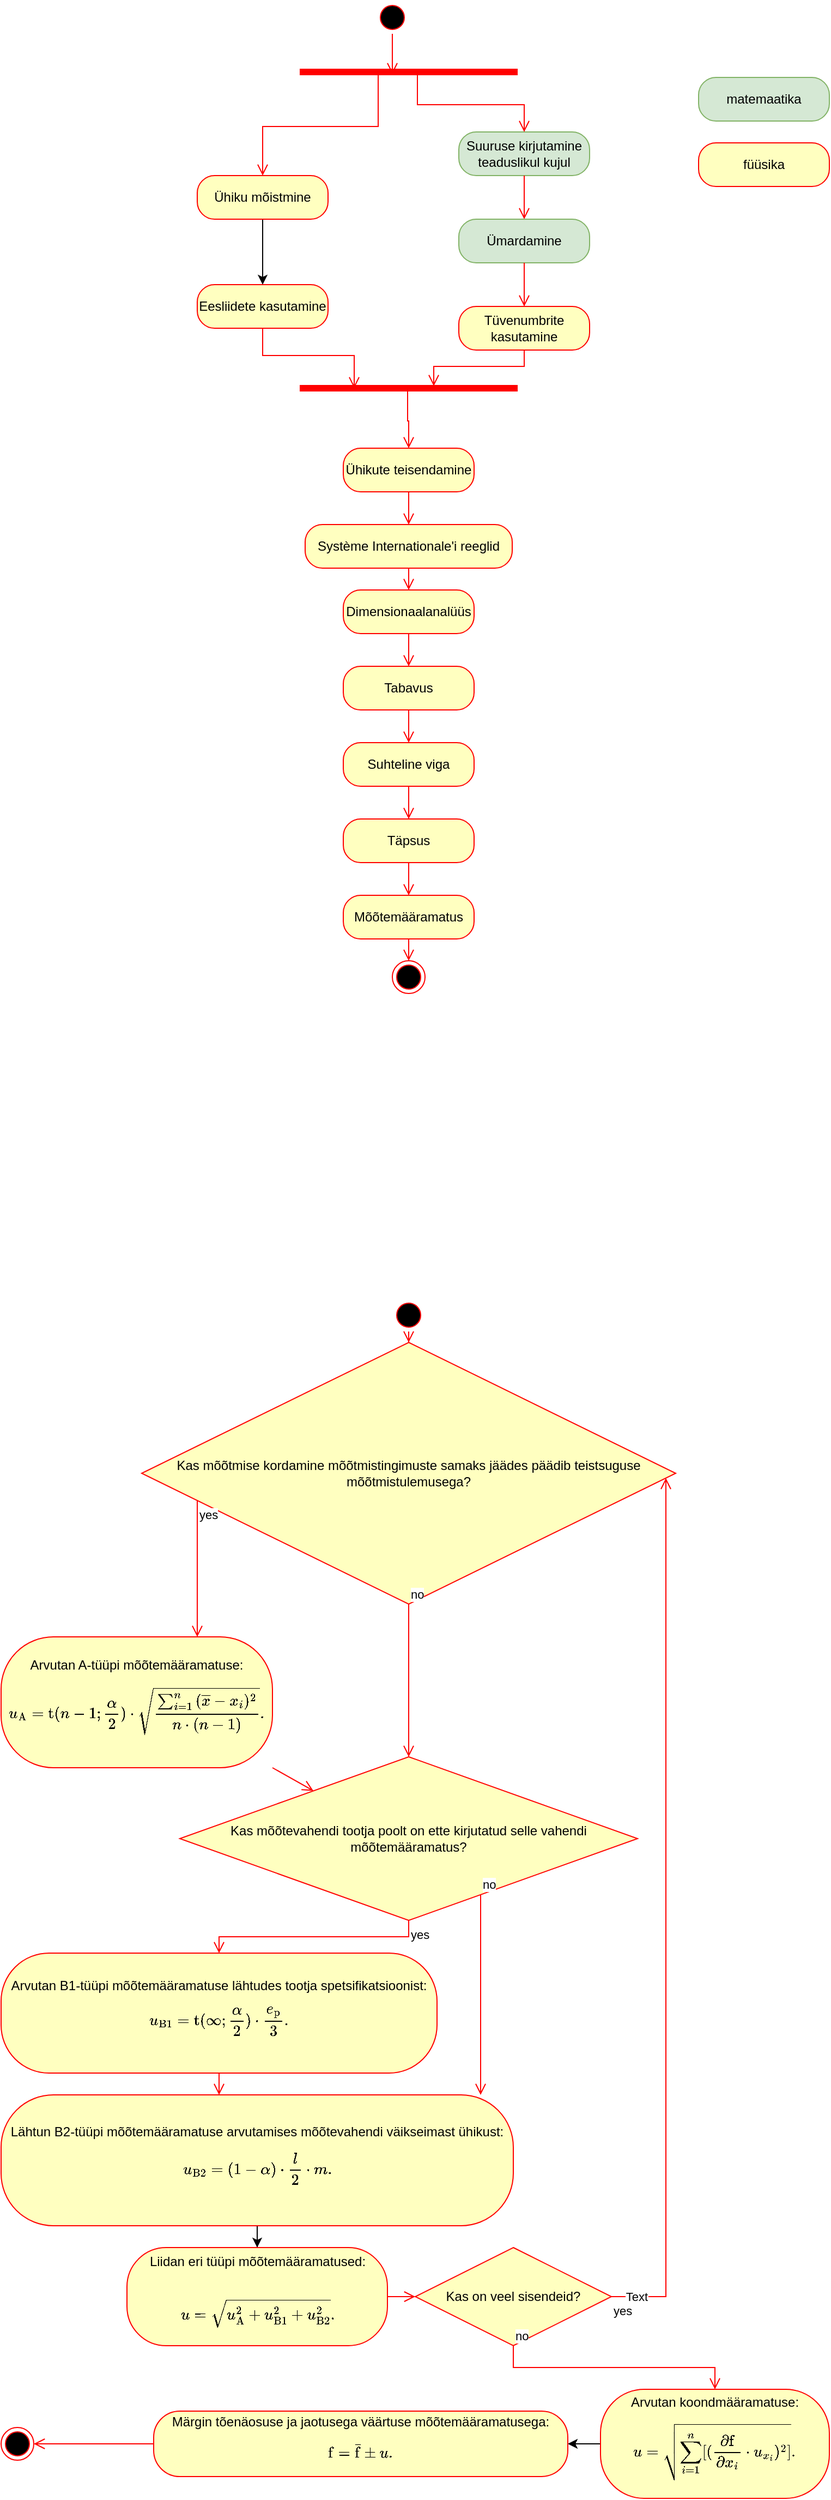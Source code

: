 <mxfile version="24.8.6" pages="4">
  <diagram name="Mõõtmine" id="TovovvAAUpCnl7UKRf2G">
    <mxGraphModel dx="1420" dy="926" grid="1" gridSize="10" guides="1" tooltips="1" connect="1" arrows="1" fold="1" page="1" pageScale="1" pageWidth="827" pageHeight="1169" math="1" shadow="0">
      <root>
        <mxCell id="0" />
        <mxCell id="1" parent="0" />
        <mxCell id="RjpxoUdEN-fh5TncLAoZ-1" value="" style="ellipse;html=1;shape=startState;fillColor=#000000;strokeColor=#ff0000;" parent="1" vertex="1">
          <mxGeometry x="384" y="10" width="30" height="30" as="geometry" />
        </mxCell>
        <mxCell id="RjpxoUdEN-fh5TncLAoZ-2" value="" style="edgeStyle=orthogonalEdgeStyle;html=1;verticalAlign=bottom;endArrow=open;endSize=8;strokeColor=#ff0000;rounded=0;entryX=0.425;entryY=0.7;entryDx=0;entryDy=0;entryPerimeter=0;" parent="1" source="RjpxoUdEN-fh5TncLAoZ-1" target="lMlI_uONVr7ohbXvaAno-2" edge="1">
          <mxGeometry relative="1" as="geometry">
            <mxPoint x="415" y="530" as="targetPoint" />
          </mxGeometry>
        </mxCell>
        <mxCell id="RjpxoUdEN-fh5TncLAoZ-4" value="" style="edgeStyle=orthogonalEdgeStyle;html=1;verticalAlign=bottom;endArrow=open;endSize=8;strokeColor=#ff0000;rounded=0;" parent="1" source="RjpxoUdEN-fh5TncLAoZ-3" target="qwd_PzXaIfeRx2-QFy2l-10" edge="1">
          <mxGeometry relative="1" as="geometry">
            <mxPoint x="330" y="710" as="targetPoint" />
          </mxGeometry>
        </mxCell>
        <mxCell id="qwd_PzXaIfeRx2-QFy2l-2" value="Suuruse kirjutamine teaduslikul kujul" style="rounded=1;whiteSpace=wrap;html=1;arcSize=40;fillColor=#d5e8d4;strokeColor=#82b366;" parent="1" vertex="1">
          <mxGeometry x="460" y="130" width="120" height="40" as="geometry" />
        </mxCell>
        <mxCell id="qwd_PzXaIfeRx2-QFy2l-3" value="" style="edgeStyle=orthogonalEdgeStyle;html=1;verticalAlign=bottom;endArrow=open;endSize=8;strokeColor=#ff0000;rounded=0;" parent="1" source="qwd_PzXaIfeRx2-QFy2l-2" target="lMlI_uONVr7ohbXvaAno-11" edge="1">
          <mxGeometry relative="1" as="geometry">
            <mxPoint x="630" y="680" as="targetPoint" />
          </mxGeometry>
        </mxCell>
        <mxCell id="qwd_PzXaIfeRx2-QFy2l-4" value="Tüvenumbrite kasutamine" style="rounded=1;whiteSpace=wrap;html=1;arcSize=40;fontColor=#000000;fillColor=#ffffc0;strokeColor=#ff0000;" parent="1" vertex="1">
          <mxGeometry x="460" y="290" width="120" height="40" as="geometry" />
        </mxCell>
        <mxCell id="qwd_PzXaIfeRx2-QFy2l-5" value="" style="edgeStyle=orthogonalEdgeStyle;html=1;verticalAlign=bottom;endArrow=open;endSize=8;strokeColor=#ff0000;rounded=0;entryX=0.615;entryY=0.3;entryDx=0;entryDy=0;entryPerimeter=0;" parent="1" source="qwd_PzXaIfeRx2-QFy2l-4" target="lMlI_uONVr7ohbXvaAno-5" edge="1">
          <mxGeometry relative="1" as="geometry">
            <mxPoint x="420" y="740" as="targetPoint" />
          </mxGeometry>
        </mxCell>
        <mxCell id="qwd_PzXaIfeRx2-QFy2l-6" value="Eesliidete kasutamine" style="rounded=1;whiteSpace=wrap;html=1;arcSize=40;fontColor=#000000;fillColor=#ffffc0;strokeColor=#ff0000;" parent="1" vertex="1">
          <mxGeometry x="220" y="270" width="120" height="40" as="geometry" />
        </mxCell>
        <mxCell id="qwd_PzXaIfeRx2-QFy2l-7" value="" style="edgeStyle=orthogonalEdgeStyle;html=1;verticalAlign=bottom;endArrow=open;endSize=8;strokeColor=#ff0000;rounded=0;entryX=0.25;entryY=0.5;entryDx=0;entryDy=0;entryPerimeter=0;" parent="1" source="qwd_PzXaIfeRx2-QFy2l-6" target="lMlI_uONVr7ohbXvaAno-5" edge="1">
          <mxGeometry relative="1" as="geometry">
            <mxPoint x="410" y="540" as="targetPoint" />
          </mxGeometry>
        </mxCell>
        <mxCell id="lMlI_uONVr7ohbXvaAno-4" style="edgeStyle=orthogonalEdgeStyle;rounded=0;orthogonalLoop=1;jettySize=auto;html=1;" parent="1" source="qwd_PzXaIfeRx2-QFy2l-8" target="qwd_PzXaIfeRx2-QFy2l-6" edge="1">
          <mxGeometry relative="1" as="geometry" />
        </mxCell>
        <mxCell id="qwd_PzXaIfeRx2-QFy2l-8" value="Ühiku mõistmine" style="rounded=1;whiteSpace=wrap;html=1;arcSize=40;fontColor=#000000;fillColor=#ffffc0;strokeColor=#ff0000;" parent="1" vertex="1">
          <mxGeometry x="220" y="170" width="120" height="40" as="geometry" />
        </mxCell>
        <mxCell id="qwd_PzXaIfeRx2-QFy2l-9" value="" style="edgeStyle=orthogonalEdgeStyle;html=1;verticalAlign=bottom;endArrow=open;endSize=8;strokeColor=#ff0000;rounded=0;exitX=0.54;exitY=0.7;exitDx=0;exitDy=0;exitPerimeter=0;" parent="1" source="lMlI_uONVr7ohbXvaAno-2" target="qwd_PzXaIfeRx2-QFy2l-2" edge="1">
          <mxGeometry relative="1" as="geometry">
            <mxPoint x="90" y="210" as="targetPoint" />
          </mxGeometry>
        </mxCell>
        <mxCell id="qwd_PzXaIfeRx2-QFy2l-10" value="Système Internationale&#39;i reeglid" style="rounded=1;whiteSpace=wrap;html=1;arcSize=40;fontColor=#000000;fillColor=#ffffc0;strokeColor=#ff0000;" parent="1" vertex="1">
          <mxGeometry x="319" y="490" width="190" height="40" as="geometry" />
        </mxCell>
        <mxCell id="qwd_PzXaIfeRx2-QFy2l-11" value="" style="edgeStyle=orthogonalEdgeStyle;html=1;verticalAlign=bottom;endArrow=open;endSize=8;strokeColor=#ff0000;rounded=0;" parent="1" source="qwd_PzXaIfeRx2-QFy2l-10" target="lMlI_uONVr7ohbXvaAno-13" edge="1">
          <mxGeometry relative="1" as="geometry">
            <mxPoint x="410" y="630" as="targetPoint" />
            <Array as="points" />
          </mxGeometry>
        </mxCell>
        <mxCell id="lMlI_uONVr7ohbXvaAno-2" value="" style="shape=line;html=1;strokeWidth=6;strokeColor=#ff0000;" parent="1" vertex="1">
          <mxGeometry x="314" y="70" width="200" height="10" as="geometry" />
        </mxCell>
        <mxCell id="lMlI_uONVr7ohbXvaAno-3" value="" style="edgeStyle=orthogonalEdgeStyle;html=1;verticalAlign=bottom;endArrow=open;endSize=8;strokeColor=#ff0000;rounded=0;exitX=0.36;exitY=0.5;exitDx=0;exitDy=0;exitPerimeter=0;" parent="1" source="lMlI_uONVr7ohbXvaAno-2" target="qwd_PzXaIfeRx2-QFy2l-8" edge="1">
          <mxGeometry relative="1" as="geometry">
            <mxPoint x="410" y="530" as="targetPoint" />
          </mxGeometry>
        </mxCell>
        <mxCell id="lMlI_uONVr7ohbXvaAno-5" value="" style="shape=line;html=1;strokeWidth=6;strokeColor=#ff0000;" parent="1" vertex="1">
          <mxGeometry x="314" y="360" width="200" height="10" as="geometry" />
        </mxCell>
        <mxCell id="lMlI_uONVr7ohbXvaAno-6" value="" style="edgeStyle=orthogonalEdgeStyle;html=1;verticalAlign=bottom;endArrow=open;endSize=8;strokeColor=#ff0000;rounded=0;" parent="1" source="RjpxoUdEN-fh5TncLAoZ-3" edge="1">
          <mxGeometry relative="1" as="geometry">
            <mxPoint x="414" y="440" as="targetPoint" />
          </mxGeometry>
        </mxCell>
        <mxCell id="lMlI_uONVr7ohbXvaAno-7" value="" style="edgeStyle=orthogonalEdgeStyle;html=1;verticalAlign=bottom;endArrow=open;endSize=8;strokeColor=#ff0000;rounded=0;exitX=0.495;exitY=0.2;exitDx=0;exitDy=0;exitPerimeter=0;" parent="1" source="lMlI_uONVr7ohbXvaAno-5" target="RjpxoUdEN-fh5TncLAoZ-3" edge="1">
          <mxGeometry relative="1" as="geometry">
            <mxPoint x="414" y="440" as="targetPoint" />
            <mxPoint x="414" y="370" as="sourcePoint" />
          </mxGeometry>
        </mxCell>
        <mxCell id="RjpxoUdEN-fh5TncLAoZ-3" value="Ühikute teisendamine" style="rounded=1;whiteSpace=wrap;html=1;arcSize=40;fontColor=#000000;fillColor=#ffffc0;strokeColor=#ff0000;" parent="1" vertex="1">
          <mxGeometry x="354" y="420" width="120" height="40" as="geometry" />
        </mxCell>
        <mxCell id="lMlI_uONVr7ohbXvaAno-8" value="Mõõtemääramatus" style="rounded=1;whiteSpace=wrap;html=1;arcSize=40;fontColor=#000000;fillColor=#ffffc0;strokeColor=#ff0000;" parent="1" vertex="1">
          <mxGeometry x="354" y="830" width="120" height="40" as="geometry" />
        </mxCell>
        <mxCell id="lMlI_uONVr7ohbXvaAno-10" value="" style="ellipse;html=1;shape=endState;fillColor=#000000;strokeColor=#ff0000;" parent="1" vertex="1">
          <mxGeometry x="399" y="890" width="30" height="30" as="geometry" />
        </mxCell>
        <mxCell id="lMlI_uONVr7ohbXvaAno-11" value="Ümardamine" style="rounded=1;whiteSpace=wrap;html=1;arcSize=40;fillColor=#d5e8d4;strokeColor=#82b366;labelBackgroundColor=none;" parent="1" vertex="1">
          <mxGeometry x="460" y="210" width="120" height="40" as="geometry" />
        </mxCell>
        <mxCell id="lMlI_uONVr7ohbXvaAno-12" value="" style="edgeStyle=orthogonalEdgeStyle;html=1;verticalAlign=bottom;endArrow=open;endSize=8;strokeColor=#ff0000;rounded=0;" parent="1" source="lMlI_uONVr7ohbXvaAno-11" target="qwd_PzXaIfeRx2-QFy2l-4" edge="1">
          <mxGeometry relative="1" as="geometry">
            <mxPoint x="650" y="520" as="targetPoint" />
          </mxGeometry>
        </mxCell>
        <mxCell id="lMlI_uONVr7ohbXvaAno-13" value="Dimensionaalanalüüs" style="rounded=1;whiteSpace=wrap;html=1;arcSize=40;fontColor=#000000;fillColor=#ffffc0;strokeColor=#ff0000;" parent="1" vertex="1">
          <mxGeometry x="354" y="550" width="120" height="40" as="geometry" />
        </mxCell>
        <mxCell id="lMlI_uONVr7ohbXvaAno-14" value="" style="edgeStyle=orthogonalEdgeStyle;html=1;verticalAlign=bottom;endArrow=open;endSize=8;strokeColor=#ff0000;rounded=0;" parent="1" source="lMlI_uONVr7ohbXvaAno-13" target="lMlI_uONVr7ohbXvaAno-20" edge="1">
          <mxGeometry relative="1" as="geometry">
            <mxPoint x="414" y="770" as="targetPoint" />
          </mxGeometry>
        </mxCell>
        <mxCell id="lMlI_uONVr7ohbXvaAno-15" value="matemaatika" style="rounded=1;whiteSpace=wrap;html=1;arcSize=40;fillColor=#d5e8d4;strokeColor=#82b366;" parent="1" vertex="1">
          <mxGeometry x="680" y="80" width="120" height="40" as="geometry" />
        </mxCell>
        <mxCell id="lMlI_uONVr7ohbXvaAno-17" value="füüsika" style="rounded=1;whiteSpace=wrap;html=1;arcSize=40;fontColor=#000000;fillColor=#ffffc0;strokeColor=#ff0000;" parent="1" vertex="1">
          <mxGeometry x="680" y="140" width="120" height="40" as="geometry" />
        </mxCell>
        <mxCell id="lMlI_uONVr7ohbXvaAno-18" value="Täpsus" style="rounded=1;whiteSpace=wrap;html=1;arcSize=40;fontColor=#000000;fillColor=#ffffc0;strokeColor=#ff0000;" parent="1" vertex="1">
          <mxGeometry x="354" y="760" width="120" height="40" as="geometry" />
        </mxCell>
        <mxCell id="lMlI_uONVr7ohbXvaAno-19" value="" style="edgeStyle=orthogonalEdgeStyle;html=1;verticalAlign=bottom;endArrow=open;endSize=8;strokeColor=#ff0000;rounded=0;" parent="1" source="lMlI_uONVr7ohbXvaAno-18" target="lMlI_uONVr7ohbXvaAno-8" edge="1">
          <mxGeometry relative="1" as="geometry">
            <mxPoint x="110" y="820" as="targetPoint" />
          </mxGeometry>
        </mxCell>
        <mxCell id="lMlI_uONVr7ohbXvaAno-20" value="Tabavus" style="rounded=1;whiteSpace=wrap;html=1;arcSize=40;fontColor=#000000;fillColor=#ffffc0;strokeColor=#ff0000;" parent="1" vertex="1">
          <mxGeometry x="354" y="620" width="120" height="40" as="geometry" />
        </mxCell>
        <mxCell id="lMlI_uONVr7ohbXvaAno-21" value="" style="edgeStyle=orthogonalEdgeStyle;html=1;verticalAlign=bottom;endArrow=open;endSize=8;strokeColor=#ff0000;rounded=0;" parent="1" source="lMlI_uONVr7ohbXvaAno-23" target="lMlI_uONVr7ohbXvaAno-18" edge="1">
          <mxGeometry relative="1" as="geometry">
            <mxPoint x="700" y="840" as="targetPoint" />
          </mxGeometry>
        </mxCell>
        <mxCell id="lMlI_uONVr7ohbXvaAno-24" value="" style="edgeStyle=orthogonalEdgeStyle;html=1;verticalAlign=bottom;endArrow=open;endSize=8;strokeColor=#ff0000;rounded=0;" parent="1" source="lMlI_uONVr7ohbXvaAno-8" target="lMlI_uONVr7ohbXvaAno-10" edge="1">
          <mxGeometry relative="1" as="geometry">
            <mxPoint x="480" y="880" as="targetPoint" />
            <mxPoint x="540" y="740" as="sourcePoint" />
          </mxGeometry>
        </mxCell>
        <mxCell id="lMlI_uONVr7ohbXvaAno-25" value="" style="edgeStyle=orthogonalEdgeStyle;html=1;verticalAlign=bottom;endArrow=open;endSize=8;strokeColor=#ff0000;rounded=0;" parent="1" source="lMlI_uONVr7ohbXvaAno-20" target="lMlI_uONVr7ohbXvaAno-23" edge="1">
          <mxGeometry relative="1" as="geometry">
            <mxPoint x="414" y="770" as="targetPoint" />
            <mxPoint x="414" y="660" as="sourcePoint" />
          </mxGeometry>
        </mxCell>
        <mxCell id="lMlI_uONVr7ohbXvaAno-23" value="Suhteline viga" style="rounded=1;whiteSpace=wrap;html=1;arcSize=40;fontColor=#000000;fillColor=#ffffc0;strokeColor=#ff0000;" parent="1" vertex="1">
          <mxGeometry x="354" y="690" width="120" height="40" as="geometry" />
        </mxCell>
        <mxCell id="Yd_GKNxiZ4-Psp4bgmJw-1" value="" style="ellipse;html=1;shape=startState;fillColor=#000000;strokeColor=#ff0000;" parent="1" vertex="1">
          <mxGeometry x="399" y="1200" width="30" height="30" as="geometry" />
        </mxCell>
        <mxCell id="Yd_GKNxiZ4-Psp4bgmJw-2" value="" style="edgeStyle=orthogonalEdgeStyle;html=1;verticalAlign=bottom;endArrow=open;endSize=8;strokeColor=#ff0000;rounded=0;" parent="1" source="Yd_GKNxiZ4-Psp4bgmJw-1" target="Yd_GKNxiZ4-Psp4bgmJw-3" edge="1">
          <mxGeometry relative="1" as="geometry">
            <mxPoint x="415" y="1720" as="targetPoint" />
          </mxGeometry>
        </mxCell>
        <mxCell id="Yd_GKNxiZ4-Psp4bgmJw-3" value="Kas mõõtmise kordamine mõõtmistingimuste samaks jäädes päädib teistsuguse mõõtmistulemusega?" style="rhombus;whiteSpace=wrap;html=1;fontColor=#000000;fillColor=#ffffc0;strokeColor=#ff0000;" parent="1" vertex="1">
          <mxGeometry x="169" y="1240" width="490" height="240" as="geometry" />
        </mxCell>
        <mxCell id="Yd_GKNxiZ4-Psp4bgmJw-4" value="no" style="edgeStyle=orthogonalEdgeStyle;html=1;align=left;verticalAlign=bottom;endArrow=open;endSize=8;strokeColor=#ff0000;rounded=0;" parent="1" source="Yd_GKNxiZ4-Psp4bgmJw-3" target="Yd_GKNxiZ4-Psp4bgmJw-8" edge="1">
          <mxGeometry x="-1" relative="1" as="geometry">
            <mxPoint x="550" y="1750" as="targetPoint" />
          </mxGeometry>
        </mxCell>
        <mxCell id="Yd_GKNxiZ4-Psp4bgmJw-5" value="yes" style="edgeStyle=orthogonalEdgeStyle;html=1;align=left;verticalAlign=top;endArrow=open;endSize=8;strokeColor=#ff0000;rounded=0;" parent="1" source="Yd_GKNxiZ4-Psp4bgmJw-3" target="Yd_GKNxiZ4-Psp4bgmJw-6" edge="1">
          <mxGeometry x="-1" relative="1" as="geometry">
            <mxPoint x="170" y="1870" as="targetPoint" />
            <Array as="points">
              <mxPoint x="220" y="1490" />
              <mxPoint x="220" y="1490" />
            </Array>
          </mxGeometry>
        </mxCell>
        <mxCell id="Yd_GKNxiZ4-Psp4bgmJw-6" value="Arvutan A-tüüpi mõõtemääramatuse: $$u_\mathrm{A} = \mathrm{t}(n - 1; \frac{\alpha}{2}) \cdot \sqrt{\frac{\sum_{i = 1}^n{(\overline{x} - x_i)^2}}{n \cdot (n - 1)}}.$$" style="rounded=1;whiteSpace=wrap;html=1;arcSize=40;fontColor=#000000;fillColor=#ffffc0;strokeColor=#ff0000;" parent="1" vertex="1">
          <mxGeometry x="40" y="1510" width="249" height="120" as="geometry" />
        </mxCell>
        <mxCell id="Yd_GKNxiZ4-Psp4bgmJw-7" value="" style="edgeStyle=orthogonalEdgeStyle;html=1;verticalAlign=bottom;endArrow=open;endSize=8;strokeColor=#ff0000;rounded=0;" parent="1" source="Yd_GKNxiZ4-Psp4bgmJw-6" target="Yd_GKNxiZ4-Psp4bgmJw-8" edge="1">
          <mxGeometry relative="1" as="geometry">
            <mxPoint x="150" y="1690" as="targetPoint" />
            <Array as="points">
              <mxPoint x="240" y="1590" />
              <mxPoint x="240" y="1590" />
            </Array>
          </mxGeometry>
        </mxCell>
        <mxCell id="Yd_GKNxiZ4-Psp4bgmJw-8" value="Kas mõõtevahendi tootja poolt on ette kirjutatud selle vahendi mõõtemääramatus?" style="rhombus;whiteSpace=wrap;html=1;fontColor=#000000;fillColor=#ffffc0;strokeColor=#ff0000;" parent="1" vertex="1">
          <mxGeometry x="204" y="1620" width="420" height="150" as="geometry" />
        </mxCell>
        <mxCell id="Yd_GKNxiZ4-Psp4bgmJw-9" value="no" style="edgeStyle=orthogonalEdgeStyle;html=1;align=left;verticalAlign=bottom;endArrow=open;endSize=8;strokeColor=#ff0000;rounded=0;" parent="1" source="Yd_GKNxiZ4-Psp4bgmJw-8" target="Yd_GKNxiZ4-Psp4bgmJw-13" edge="1">
          <mxGeometry x="-1" relative="1" as="geometry">
            <mxPoint x="450" y="2030" as="targetPoint" />
            <Array as="points">
              <mxPoint x="480" y="1920" />
              <mxPoint x="480" y="1920" />
            </Array>
          </mxGeometry>
        </mxCell>
        <mxCell id="Yd_GKNxiZ4-Psp4bgmJw-10" value="yes" style="edgeStyle=orthogonalEdgeStyle;html=1;align=left;verticalAlign=top;endArrow=open;endSize=8;strokeColor=#ff0000;rounded=0;" parent="1" source="Yd_GKNxiZ4-Psp4bgmJw-8" target="Yd_GKNxiZ4-Psp4bgmJw-11" edge="1">
          <mxGeometry x="-1" relative="1" as="geometry">
            <mxPoint x="155" y="1870" as="targetPoint" />
          </mxGeometry>
        </mxCell>
        <mxCell id="Yd_GKNxiZ4-Psp4bgmJw-11" value="Arvutan B1-tüüpi mõõtemääramatuse lähtudes tootja spetsifikatsioonist:&lt;br&gt;$$u_\mathrm{B1} = \mathrm{t}(\infty; \frac{\alpha}{2}) \cdot \frac{e_\mathrm{p}}{3}.$$" style="rounded=1;whiteSpace=wrap;html=1;arcSize=40;fontColor=#000000;fillColor=#ffffc0;strokeColor=#ff0000;" parent="1" vertex="1">
          <mxGeometry x="40" y="1800" width="400" height="110" as="geometry" />
        </mxCell>
        <mxCell id="Yd_GKNxiZ4-Psp4bgmJw-12" value="" style="edgeStyle=orthogonalEdgeStyle;html=1;verticalAlign=bottom;endArrow=open;endSize=8;strokeColor=#ff0000;rounded=0;" parent="1" source="Yd_GKNxiZ4-Psp4bgmJw-11" target="Yd_GKNxiZ4-Psp4bgmJw-13" edge="1">
          <mxGeometry relative="1" as="geometry">
            <mxPoint x="144" y="2010" as="targetPoint" />
            <Array as="points">
              <mxPoint x="180" y="1960" />
            </Array>
          </mxGeometry>
        </mxCell>
        <mxCell id="QxuXUNaQbJeVrtSOF_nZ-5" style="edgeStyle=orthogonalEdgeStyle;rounded=0;orthogonalLoop=1;jettySize=auto;html=1;" parent="1" source="Yd_GKNxiZ4-Psp4bgmJw-13" target="QxuXUNaQbJeVrtSOF_nZ-3" edge="1">
          <mxGeometry relative="1" as="geometry" />
        </mxCell>
        <mxCell id="Yd_GKNxiZ4-Psp4bgmJw-13" value="Lähtun B2-tüüpi mõõtemääramatuse arvutamises mõõtevahendi väikseimast ühikust:&lt;br&gt;$$u_\mathrm{B2} = (1 - \alpha) \cdot \frac{l}{2} \cdot m.$$" style="rounded=1;whiteSpace=wrap;html=1;arcSize=40;fontColor=#000000;fillColor=#ffffc0;strokeColor=#ff0000;" parent="1" vertex="1">
          <mxGeometry x="40" y="1930" width="470" height="120" as="geometry" />
        </mxCell>
        <mxCell id="Yd_GKNxiZ4-Psp4bgmJw-22" value="" style="ellipse;html=1;shape=endState;fillColor=#000000;strokeColor=#ff0000;" parent="1" vertex="1">
          <mxGeometry x="40" y="2235" width="30" height="30" as="geometry" />
        </mxCell>
        <mxCell id="QxuXUNaQbJeVrtSOF_nZ-3" value="Liidan eri tüüpi mõõtemääramatused:&lt;br&gt;&lt;br&gt;$$u = \sqrt{u_\mathrm{A}^2 + u_\mathrm{B1}^2 + u_\mathrm{B2}^2}.$$" style="rounded=1;whiteSpace=wrap;html=1;arcSize=40;fontColor=#000000;fillColor=#ffffc0;strokeColor=#ff0000;" parent="1" vertex="1">
          <mxGeometry x="155.5" y="2070" width="239" height="90" as="geometry" />
        </mxCell>
        <mxCell id="QxuXUNaQbJeVrtSOF_nZ-4" value="" style="edgeStyle=orthogonalEdgeStyle;html=1;verticalAlign=bottom;endArrow=open;endSize=8;strokeColor=#ff0000;rounded=0;" parent="1" source="QxuXUNaQbJeVrtSOF_nZ-3" target="QxuXUNaQbJeVrtSOF_nZ-6" edge="1">
          <mxGeometry relative="1" as="geometry">
            <mxPoint x="459" y="2190" as="targetPoint" />
          </mxGeometry>
        </mxCell>
        <mxCell id="QxuXUNaQbJeVrtSOF_nZ-6" value="Kas on veel sisendeid?" style="rhombus;whiteSpace=wrap;html=1;fontColor=#000000;fillColor=#ffffc0;strokeColor=#ff0000;" parent="1" vertex="1">
          <mxGeometry x="420" y="2070" width="180" height="90" as="geometry" />
        </mxCell>
        <mxCell id="QxuXUNaQbJeVrtSOF_nZ-7" value="no" style="edgeStyle=orthogonalEdgeStyle;html=1;align=left;verticalAlign=bottom;endArrow=open;endSize=8;strokeColor=#ff0000;rounded=0;" parent="1" source="QxuXUNaQbJeVrtSOF_nZ-6" target="QxuXUNaQbJeVrtSOF_nZ-10" edge="1">
          <mxGeometry x="-1" relative="1" as="geometry">
            <mxPoint x="730" y="2220" as="targetPoint" />
          </mxGeometry>
        </mxCell>
        <mxCell id="QxuXUNaQbJeVrtSOF_nZ-8" value="yes" style="edgeStyle=orthogonalEdgeStyle;html=1;align=left;verticalAlign=top;endArrow=open;endSize=8;strokeColor=#ff0000;rounded=0;" parent="1" source="QxuXUNaQbJeVrtSOF_nZ-6" target="Yd_GKNxiZ4-Psp4bgmJw-3" edge="1">
          <mxGeometry x="-1" relative="1" as="geometry">
            <mxPoint x="590" y="2300" as="targetPoint" />
            <Array as="points">
              <mxPoint x="650" y="2115" />
            </Array>
          </mxGeometry>
        </mxCell>
        <mxCell id="QxuXUNaQbJeVrtSOF_nZ-9" value="Text" style="edgeLabel;html=1;align=center;verticalAlign=middle;resizable=0;points=[];" parent="QxuXUNaQbJeVrtSOF_nZ-8" vertex="1" connectable="0">
          <mxGeometry x="-1" y="-24" relative="1" as="geometry">
            <mxPoint x="23" y="-24" as="offset" />
          </mxGeometry>
        </mxCell>
        <mxCell id="QxuXUNaQbJeVrtSOF_nZ-13" style="edgeStyle=orthogonalEdgeStyle;rounded=0;orthogonalLoop=1;jettySize=auto;html=1;" parent="1" source="QxuXUNaQbJeVrtSOF_nZ-10" target="QxuXUNaQbJeVrtSOF_nZ-11" edge="1">
          <mxGeometry relative="1" as="geometry" />
        </mxCell>
        <mxCell id="QxuXUNaQbJeVrtSOF_nZ-10" value="Arvutan koondmääramatuse:&lt;br&gt;$$u = \sqrt{\sum_{i = 1}^n[(\frac{\partial{\mathrm{f}}}{\partial{x_i}} \cdot u_{x_i})^2]}.$$" style="rounded=1;whiteSpace=wrap;html=1;arcSize=40;fontColor=#000000;fillColor=#ffffc0;strokeColor=#ff0000;" parent="1" vertex="1">
          <mxGeometry x="590" y="2200" width="210" height="100" as="geometry" />
        </mxCell>
        <mxCell id="QxuXUNaQbJeVrtSOF_nZ-11" value="Märgin tõenäosuse ja jaotusega väärtuse mõõtemääramatusega:&lt;br&gt;$$\mathrm{f} = \bar{\mathrm{f}} \pm u.$$" style="rounded=1;whiteSpace=wrap;html=1;arcSize=40;fontColor=#000000;fillColor=#ffffc0;strokeColor=#ff0000;" parent="1" vertex="1">
          <mxGeometry x="180" y="2220" width="380" height="60" as="geometry" />
        </mxCell>
        <mxCell id="QxuXUNaQbJeVrtSOF_nZ-12" value="" style="edgeStyle=orthogonalEdgeStyle;html=1;verticalAlign=bottom;endArrow=open;endSize=8;strokeColor=#ff0000;rounded=0;" parent="1" source="QxuXUNaQbJeVrtSOF_nZ-11" target="Yd_GKNxiZ4-Psp4bgmJw-22" edge="1">
          <mxGeometry relative="1" as="geometry">
            <mxPoint x="120" y="2280" as="targetPoint" />
          </mxGeometry>
        </mxCell>
      </root>
    </mxGraphModel>
  </diagram>
  <diagram id="i9HzMC2SxhgrEP5ISmLW" name="Valemid">
    <mxGraphModel dx="1420" dy="926" grid="1" gridSize="10" guides="1" tooltips="1" connect="1" arrows="1" fold="1" page="1" pageScale="1" pageWidth="1169" pageHeight="827" background="none" math="1" shadow="1">
      <root>
        <mxCell id="0" />
        <mxCell id="1" parent="0" />
        <mxCell id="F5QLrVIvkcMLj4o7bbTI-1" value="$$I=\frac{Q}{t}$$" style="rounded=1;whiteSpace=wrap;html=1;arcSize=40;fillColor=#dae8fc;strokeColor=#6c8ebf;sketch=1;curveFitting=1;jiggle=2;" parent="1" vertex="1">
          <mxGeometry x="270" y="278.75" width="120" height="40" as="geometry" />
        </mxCell>
        <mxCell id="fNIKoTExlOVpsrSwcFko-48" style="edgeStyle=orthogonalEdgeStyle;rounded=1;orthogonalLoop=1;jettySize=auto;html=1;entryX=0.345;entryY=0.8;entryDx=0;entryDy=0;entryPerimeter=0;sketch=1;curveFitting=1;jiggle=2;" parent="1" source="fNIKoTExlOVpsrSwcFko-3" target="u-nuAwrZ7YfNpYIrLl_w-33" edge="1">
          <mxGeometry relative="1" as="geometry">
            <Array as="points">
              <mxPoint x="650" y="198" />
            </Array>
          </mxGeometry>
        </mxCell>
        <mxCell id="fNIKoTExlOVpsrSwcFko-3" value="$$\vec{\bf{r}} := x \cdot \hat{\bf{i}} + y \cdot \hat{\bf{j}} + z \cdot \hat{\bf{k}}$$" style="whiteSpace=wrap;html=1;fillColor=#d5e8d4;strokeColor=#82b366;rounded=1;arcSize=40;rotation=0;sketch=1;curveFitting=1;jiggle=2;" parent="1" vertex="1">
          <mxGeometry x="500" y="130" width="175" height="40" as="geometry" />
        </mxCell>
        <mxCell id="fNIKoTExlOVpsrSwcFko-8" value="$$l_\mathrm{ringjoon} = 2 \cdot \pi \cdot r$$" style="rounded=1;whiteSpace=wrap;html=1;arcSize=40;fontColor=#000000;fillColor=#ffffc0;strokeColor=#ff0000;sketch=1;curveFitting=1;jiggle=2;" parent="1" vertex="1">
          <mxGeometry x="860" y="90" width="120" height="40" as="geometry" />
        </mxCell>
        <mxCell id="fNIKoTExlOVpsrSwcFko-9" value="" style="edgeStyle=orthogonalEdgeStyle;html=1;verticalAlign=bottom;endArrow=open;endSize=8;strokeColor=#ff0000;rounded=1;sketch=1;curveFitting=1;jiggle=2;" parent="1" source="fNIKoTExlOVpsrSwcFko-8" edge="1">
          <mxGeometry relative="1" as="geometry">
            <mxPoint x="900" y="160" as="targetPoint" />
          </mxGeometry>
        </mxCell>
        <mxCell id="fNIKoTExlOVpsrSwcFko-10" value="$$\alpha = \frac{s}{r}$$" style="rounded=1;whiteSpace=wrap;html=1;arcSize=40;fontColor=#000000;fillColor=#ffffc0;strokeColor=#ff0000;sketch=1;curveFitting=1;jiggle=2;" parent="1" vertex="1">
          <mxGeometry x="1020" y="80" width="120" height="40" as="geometry" />
        </mxCell>
        <mxCell id="fNIKoTExlOVpsrSwcFko-11" value="" style="edgeStyle=orthogonalEdgeStyle;html=1;verticalAlign=bottom;endArrow=open;endSize=8;strokeColor=#ff0000;rounded=1;sketch=1;curveFitting=1;jiggle=2;" parent="1" source="fNIKoTExlOVpsrSwcFko-10" edge="1">
          <mxGeometry relative="1" as="geometry">
            <mxPoint x="1080" y="160" as="targetPoint" />
          </mxGeometry>
        </mxCell>
        <mxCell id="fNIKoTExlOVpsrSwcFko-12" value="$$\vec{D} = \vec{E} \cdot \epsilon$$" style="rounded=1;whiteSpace=wrap;html=1;arcSize=40;fillColor=#dae8fc;strokeColor=#6c8ebf;sketch=1;curveFitting=1;jiggle=2;" parent="1" vertex="1">
          <mxGeometry x="40" y="600" width="120" height="40" as="geometry" />
        </mxCell>
        <mxCell id="fNIKoTExlOVpsrSwcFko-14" value="$$\epsilon = \epsilon_0 \cdot \epsilon_\mathrm{r}$$" style="rounded=1;whiteSpace=wrap;html=1;arcSize=40;fillColor=#dae8fc;strokeColor=#6c8ebf;sketch=1;curveFitting=1;jiggle=2;" parent="1" vertex="1">
          <mxGeometry x="110" y="130" width="120" height="40" as="geometry" />
        </mxCell>
        <mxCell id="fNIKoTExlOVpsrSwcFko-31" value="$$Q = \sum{\pm e}$$" style="rounded=1;whiteSpace=wrap;html=1;arcSize=40;fillColor=#dae8fc;strokeColor=#6c8ebf;sketch=1;curveFitting=1;jiggle=2;" parent="1" vertex="1">
          <mxGeometry x="370" y="130" width="120" height="40" as="geometry" />
        </mxCell>
        <mxCell id="fNIKoTExlOVpsrSwcFko-32" value="" style="edgeStyle=orthogonalEdgeStyle;html=1;verticalAlign=bottom;endArrow=open;endSize=8;strokeColor=#ff0000;rounded=1;entryX=0.305;entryY=0.5;entryDx=0;entryDy=0;entryPerimeter=0;sketch=1;curveFitting=1;jiggle=2;" parent="1" source="fNIKoTExlOVpsrSwcFko-31" target="u-nuAwrZ7YfNpYIrLl_w-40" edge="1">
          <mxGeometry relative="1" as="geometry">
            <mxPoint x="570" y="565" as="targetPoint" />
          </mxGeometry>
        </mxCell>
        <mxCell id="fNIKoTExlOVpsrSwcFko-34" value="$$F_\mathrm{C} = \frac{1}{4 \cdot π \cdot ε} \cdot \frac{q_1 \cdot q_2}{r^2}$$" style="rounded=1;whiteSpace=wrap;html=1;arcSize=40;fillColor=#dae8fc;strokeColor=#6c8ebf;sketch=1;curveFitting=1;jiggle=2;" parent="1" vertex="1">
          <mxGeometry x="150" y="390" width="150" height="50" as="geometry" />
        </mxCell>
        <mxCell id="fNIKoTExlOVpsrSwcFko-35" value="" style="edgeStyle=orthogonalEdgeStyle;html=1;verticalAlign=bottom;endArrow=open;endSize=8;strokeColor=#ff0000;rounded=1;entryX=0.72;entryY=0.4;entryDx=0;entryDy=0;entryPerimeter=0;sketch=1;curveFitting=1;jiggle=2;" parent="1" source="F5QLrVIvkcMLj4o7bbTI-3" target="u-nuAwrZ7YfNpYIrLl_w-24" edge="1">
          <mxGeometry relative="1" as="geometry">
            <mxPoint x="320" y="530" as="targetPoint" />
          </mxGeometry>
        </mxCell>
        <mxCell id="fNIKoTExlOVpsrSwcFko-38" value="$$E := \frac{W}{Q} = \int{\frac{\vec{F}}{Q}} \cdot \mathrm{d}(s)$$" style="rounded=1;whiteSpace=wrap;html=1;arcSize=40;fillColor=#dae8fc;strokeColor=#6c8ebf;sketch=1;curveFitting=1;jiggle=2;" parent="1" vertex="1">
          <mxGeometry x="110" y="897.5" width="190" height="60" as="geometry" />
        </mxCell>
        <mxCell id="fNIKoTExlOVpsrSwcFko-41" value="$$W := \int{\vec{F}} \cdot \mathrm{d}(s)$$" style="rounded=1;whiteSpace=wrap;html=1;arcSize=40;fillColor=#d5e8d4;strokeColor=#82b366;sketch=1;curveFitting=1;jiggle=2;" parent="1" vertex="1">
          <mxGeometry x="239" y="760" width="120" height="40" as="geometry" />
        </mxCell>
        <mxCell id="fNIKoTExlOVpsrSwcFko-49" value="$$\vec{\bf{a}} := \frac{\mathrm{d}(\vec{\bf{v}})}{\mathrm{d}(t)}$$" style="rounded=1;whiteSpace=wrap;html=1;arcSize=40;fillColor=#d5e8d4;strokeColor=#82b366;sketch=1;curveFitting=1;jiggle=2;" parent="1" vertex="1">
          <mxGeometry x="458.75" y="533.75" width="76.25" height="40" as="geometry" />
        </mxCell>
        <mxCell id="fNIKoTExlOVpsrSwcFko-69" style="edgeStyle=orthogonalEdgeStyle;rounded=1;orthogonalLoop=1;jettySize=auto;html=1;sketch=1;curveFitting=1;jiggle=2;" parent="1" edge="1">
          <mxGeometry relative="1" as="geometry">
            <mxPoint x="912" y="280" as="sourcePoint" />
            <Array as="points">
              <mxPoint x="912" y="370" />
              <mxPoint x="912" y="370" />
            </Array>
          </mxGeometry>
        </mxCell>
        <mxCell id="fNIKoTExlOVpsrSwcFko-70" style="edgeStyle=orthogonalEdgeStyle;rounded=1;orthogonalLoop=1;jettySize=auto;html=1;sketch=1;curveFitting=1;jiggle=2;" parent="1" edge="1">
          <mxGeometry relative="1" as="geometry">
            <mxPoint x="972" y="260" as="sourcePoint" />
          </mxGeometry>
        </mxCell>
        <mxCell id="fNIKoTExlOVpsrSwcFko-68" value="" style="edgeStyle=orthogonalEdgeStyle;html=1;verticalAlign=bottom;endArrow=open;endSize=8;strokeColor=#ff0000;rounded=1;sketch=1;curveFitting=1;jiggle=2;" parent="1" edge="1">
          <mxGeometry relative="1" as="geometry">
            <mxPoint x="1015" y="535" as="targetPoint" />
          </mxGeometry>
        </mxCell>
        <mxCell id="u-nuAwrZ7YfNpYIrLl_w-4" value="$$V := \frac{\mathrm{d}(W)}{\mathrm{d}(Q)}$$" style="rounded=1;whiteSpace=wrap;html=1;arcSize=40;fillColor=#dae8fc;strokeColor=#6c8ebf;sketch=1;curveFitting=1;jiggle=2;" parent="1" vertex="1">
          <mxGeometry x="305" y="903.75" width="100" height="47.5" as="geometry" />
        </mxCell>
        <mxCell id="u-nuAwrZ7YfNpYIrLl_w-5" value="" style="edgeStyle=orthogonalEdgeStyle;html=1;verticalAlign=bottom;endArrow=open;endSize=8;strokeColor=#ff0000;rounded=1;sketch=1;curveFitting=1;jiggle=2;" parent="1" source="u-nuAwrZ7YfNpYIrLl_w-4" target="u-nuAwrZ7YfNpYIrLl_w-18" edge="1">
          <mxGeometry relative="1" as="geometry">
            <mxPoint x="830" y="647.5" as="targetPoint" />
          </mxGeometry>
        </mxCell>
        <mxCell id="u-nuAwrZ7YfNpYIrLl_w-9" value="" style="ellipse;html=1;shape=startState;fillColor=#000000;strokeColor=#ff0000;sketch=1;curveFitting=1;jiggle=2;rounded=1;" parent="1" vertex="1">
          <mxGeometry x="399" y="40" width="30" height="30" as="geometry" />
        </mxCell>
        <mxCell id="u-nuAwrZ7YfNpYIrLl_w-10" value="" style="edgeStyle=orthogonalEdgeStyle;html=1;verticalAlign=bottom;endArrow=open;endSize=8;strokeColor=#ff0000;rounded=1;entryX=0.555;entryY=0.5;entryDx=0;entryDy=0;entryPerimeter=0;sketch=1;curveFitting=1;jiggle=2;" parent="1" source="u-nuAwrZ7YfNpYIrLl_w-9" target="u-nuAwrZ7YfNpYIrLl_w-11" edge="1">
          <mxGeometry relative="1" as="geometry">
            <mxPoint x="414" y="130" as="targetPoint" />
          </mxGeometry>
        </mxCell>
        <mxCell id="u-nuAwrZ7YfNpYIrLl_w-13" style="edgeStyle=orthogonalEdgeStyle;rounded=1;orthogonalLoop=1;jettySize=auto;html=1;exitX=0.75;exitY=0.5;exitDx=0;exitDy=0;exitPerimeter=0;sketch=1;curveFitting=1;jiggle=2;" parent="1" source="u-nuAwrZ7YfNpYIrLl_w-11" target="fNIKoTExlOVpsrSwcFko-31" edge="1">
          <mxGeometry relative="1" as="geometry">
            <Array as="points">
              <mxPoint x="430" y="95" />
            </Array>
          </mxGeometry>
        </mxCell>
        <mxCell id="u-nuAwrZ7YfNpYIrLl_w-14" style="edgeStyle=orthogonalEdgeStyle;rounded=1;orthogonalLoop=1;jettySize=auto;html=1;sketch=1;curveFitting=1;jiggle=2;" parent="1" source="u-nuAwrZ7YfNpYIrLl_w-11" target="fNIKoTExlOVpsrSwcFko-3" edge="1">
          <mxGeometry relative="1" as="geometry">
            <Array as="points">
              <mxPoint x="570" y="95" />
            </Array>
          </mxGeometry>
        </mxCell>
        <mxCell id="u-nuAwrZ7YfNpYIrLl_w-11" value="" style="shape=line;html=1;strokeWidth=6;strokeColor=#ff0000;sketch=1;curveFitting=1;jiggle=2;rounded=1;" parent="1" vertex="1">
          <mxGeometry x="300" y="90" width="200" height="10" as="geometry" />
        </mxCell>
        <mxCell id="u-nuAwrZ7YfNpYIrLl_w-12" value="" style="edgeStyle=orthogonalEdgeStyle;html=1;verticalAlign=bottom;endArrow=open;endSize=8;strokeColor=#ff0000;rounded=1;sketch=1;curveFitting=1;jiggle=2;" parent="1" source="u-nuAwrZ7YfNpYIrLl_w-11" target="fNIKoTExlOVpsrSwcFko-14" edge="1">
          <mxGeometry relative="1" as="geometry">
            <mxPoint x="200" y="130" as="targetPoint" />
            <Array as="points">
              <mxPoint x="320" y="115" />
              <mxPoint x="160" y="115" />
            </Array>
          </mxGeometry>
        </mxCell>
        <mxCell id="u-nuAwrZ7YfNpYIrLl_w-16" value="" style="edgeStyle=orthogonalEdgeStyle;html=1;verticalAlign=bottom;endArrow=open;endSize=8;strokeColor=#ff0000;rounded=1;sketch=1;curveFitting=1;jiggle=2;" parent="1" source="u-nuAwrZ7YfNpYIrLl_w-15" target="fNIKoTExlOVpsrSwcFko-34" edge="1">
          <mxGeometry relative="1" as="geometry">
            <mxPoint x="330" y="420" as="targetPoint" />
          </mxGeometry>
        </mxCell>
        <mxCell id="u-nuAwrZ7YfNpYIrLl_w-15" value="" style="shape=line;html=1;strokeWidth=6;strokeColor=#ff0000;sketch=1;curveFitting=1;jiggle=2;rounded=1;" parent="1" vertex="1">
          <mxGeometry x="140" y="340" width="200" height="10" as="geometry" />
        </mxCell>
        <mxCell id="u-nuAwrZ7YfNpYIrLl_w-18" value="$$U = V_2 - V_1$$" style="rounded=1;whiteSpace=wrap;html=1;arcSize=40;fillColor=#dae8fc;strokeColor=#6c8ebf;sketch=1;curveFitting=1;jiggle=2;" parent="1" vertex="1">
          <mxGeometry x="320" y="980" width="100" height="30" as="geometry" />
        </mxCell>
        <mxCell id="u-nuAwrZ7YfNpYIrLl_w-22" value="" style="edgeStyle=orthogonalEdgeStyle;html=1;verticalAlign=bottom;endArrow=open;endSize=8;strokeColor=#ff0000;rounded=1;sketch=1;curveFitting=1;jiggle=2;" parent="1" source="fNIKoTExlOVpsrSwcFko-34" target="F5QLrVIvkcMLj4o7bbTI-3" edge="1">
          <mxGeometry relative="1" as="geometry">
            <mxPoint x="320" y="530" as="targetPoint" />
            <mxPoint x="300" y="390" as="sourcePoint" />
          </mxGeometry>
        </mxCell>
        <mxCell id="F5QLrVIvkcMLj4o7bbTI-3" value="$$\vec{E} = \frac{\vec{F_\mathrm{C}}}{Q} = \frac{Q}{4 \cdot \pi \cdot \epsilon \cdot r^2}$$" style="rounded=1;whiteSpace=wrap;html=1;arcSize=40;fillColor=#dae8fc;strokeColor=#6c8ebf;sketch=1;curveFitting=1;jiggle=2;" parent="1" vertex="1">
          <mxGeometry x="150" y="480" width="150" height="50" as="geometry" />
        </mxCell>
        <mxCell id="u-nuAwrZ7YfNpYIrLl_w-24" value="" style="shape=line;html=1;strokeWidth=6;strokeColor=#ff0000;sketch=1;curveFitting=1;jiggle=2;rounded=1;" parent="1" vertex="1">
          <mxGeometry x="80" y="560" width="200" height="10" as="geometry" />
        </mxCell>
        <mxCell id="u-nuAwrZ7YfNpYIrLl_w-25" value="" style="edgeStyle=orthogonalEdgeStyle;html=1;verticalAlign=bottom;endArrow=open;endSize=8;strokeColor=#ff0000;rounded=1;sketch=1;curveFitting=1;jiggle=2;" parent="1" source="u-nuAwrZ7YfNpYIrLl_w-24" target="fNIKoTExlOVpsrSwcFko-12" edge="1">
          <mxGeometry relative="1" as="geometry">
            <mxPoint x="180" y="570" as="targetPoint" />
          </mxGeometry>
        </mxCell>
        <mxCell id="fNIKoTExlOVpsrSwcFko-57" value="$$\vec{\bf{p}} = m \cdot \vec{\bf{v}}$$" style="rounded=1;whiteSpace=wrap;html=1;arcSize=40;fillColor=#d5e8d4;strokeColor=#82b366;sketch=1;curveFitting=1;jiggle=2;" parent="1" vertex="1">
          <mxGeometry x="600" y="340" width="83" height="27.5" as="geometry" />
        </mxCell>
        <mxCell id="bHlTqEhOWieG4KmjHq7w-2" style="edgeStyle=orthogonalEdgeStyle;rounded=1;orthogonalLoop=1;jettySize=auto;html=1;sketch=1;curveFitting=1;jiggle=2;" parent="1" source="u-nuAwrZ7YfNpYIrLl_w-33" target="bHlTqEhOWieG4KmjHq7w-1" edge="1">
          <mxGeometry relative="1" as="geometry" />
        </mxCell>
        <mxCell id="u-nuAwrZ7YfNpYIrLl_w-33" value="" style="shape=line;html=1;strokeWidth=6;strokeColor=#ff0000;sketch=1;curveFitting=1;jiggle=2;rounded=1;" parent="1" vertex="1">
          <mxGeometry x="470" y="210" width="220" height="10" as="geometry" />
        </mxCell>
        <mxCell id="u-nuAwrZ7YfNpYIrLl_w-34" value="" style="edgeStyle=orthogonalEdgeStyle;html=1;verticalAlign=bottom;endArrow=open;endSize=8;strokeColor=#ff0000;rounded=1;sketch=1;curveFitting=1;jiggle=2;" parent="1" source="u-nuAwrZ7YfNpYIrLl_w-33" target="fNIKoTExlOVpsrSwcFko-46" edge="1">
          <mxGeometry relative="1" as="geometry">
            <mxPoint x="560" y="270" as="targetPoint" />
            <Array as="points">
              <mxPoint x="570" y="250" />
              <mxPoint x="570" y="250" />
            </Array>
          </mxGeometry>
        </mxCell>
        <mxCell id="u-nuAwrZ7YfNpYIrLl_w-35" value="" style="shape=line;html=1;strokeWidth=6;strokeColor=#ff0000;sketch=1;curveFitting=1;jiggle=2;rounded=1;" parent="1" vertex="1">
          <mxGeometry x="240" y="720" width="230" height="10" as="geometry" />
        </mxCell>
        <mxCell id="u-nuAwrZ7YfNpYIrLl_w-36" value="" style="edgeStyle=orthogonalEdgeStyle;html=1;verticalAlign=bottom;endArrow=open;endSize=8;strokeColor=#ff0000;rounded=1;sketch=1;curveFitting=1;jiggle=2;" parent="1" source="u-nuAwrZ7YfNpYIrLl_w-35" target="fNIKoTExlOVpsrSwcFko-41" edge="1">
          <mxGeometry relative="1" as="geometry">
            <mxPoint x="680" y="600" as="targetPoint" />
          </mxGeometry>
        </mxCell>
        <mxCell id="u-nuAwrZ7YfNpYIrLl_w-38" style="edgeStyle=orthogonalEdgeStyle;rounded=1;orthogonalLoop=1;jettySize=auto;html=1;entryX=0.75;entryY=0.5;entryDx=0;entryDy=0;entryPerimeter=0;sketch=1;curveFitting=1;jiggle=2;" parent="1" target="u-nuAwrZ7YfNpYIrLl_w-35" edge="1">
          <mxGeometry relative="1" as="geometry">
            <Array as="points">
              <mxPoint x="500" y="380" />
              <mxPoint x="413" y="380" />
            </Array>
            <mxPoint x="500" y="220" as="sourcePoint" />
          </mxGeometry>
        </mxCell>
        <mxCell id="u-nuAwrZ7YfNpYIrLl_w-48" style="edgeStyle=orthogonalEdgeStyle;rounded=1;orthogonalLoop=1;jettySize=auto;html=1;fillColor=#dae8fc;strokeColor=#6c8ebf;sketch=1;curveFitting=1;jiggle=2;" parent="1" source="u-nuAwrZ7YfNpYIrLl_w-40" target="F5QLrVIvkcMLj4o7bbTI-1" edge="1">
          <mxGeometry relative="1" as="geometry" />
        </mxCell>
        <mxCell id="u-nuAwrZ7YfNpYIrLl_w-40" value="" style="shape=line;html=1;strokeWidth=6;strokeColor=#ff0000;sketch=1;curveFitting=1;jiggle=2;rounded=1;" parent="1" vertex="1">
          <mxGeometry x="250" y="230" width="230" height="10" as="geometry" />
        </mxCell>
        <mxCell id="u-nuAwrZ7YfNpYIrLl_w-41" value="" style="edgeStyle=orthogonalEdgeStyle;html=1;verticalAlign=bottom;endArrow=open;endSize=8;strokeColor=#ff0000;rounded=1;entryX=0.425;entryY=0.7;entryDx=0;entryDy=0;entryPerimeter=0;sketch=1;curveFitting=1;jiggle=2;" parent="1" source="u-nuAwrZ7YfNpYIrLl_w-40" target="u-nuAwrZ7YfNpYIrLl_w-15" edge="1">
          <mxGeometry relative="1" as="geometry">
            <mxPoint x="350" y="310" as="targetPoint" />
            <Array as="points">
              <mxPoint x="260" y="330" />
              <mxPoint x="225" y="330" />
            </Array>
          </mxGeometry>
        </mxCell>
        <mxCell id="u-nuAwrZ7YfNpYIrLl_w-43" value="" style="shape=line;html=1;strokeWidth=6;strokeColor=#ff0000;sketch=1;curveFitting=1;jiggle=2;rounded=1;" parent="1" vertex="1">
          <mxGeometry x="40" y="301.25" width="200" height="10" as="geometry" />
        </mxCell>
        <mxCell id="u-nuAwrZ7YfNpYIrLl_w-44" value="" style="edgeStyle=orthogonalEdgeStyle;html=1;verticalAlign=bottom;endArrow=open;endSize=8;strokeColor=#ff0000;rounded=1;entryX=0.155;entryY=0.2;entryDx=0;entryDy=0;entryPerimeter=0;sketch=1;curveFitting=1;jiggle=2;" parent="1" source="u-nuAwrZ7YfNpYIrLl_w-43" target="u-nuAwrZ7YfNpYIrLl_w-15" edge="1">
          <mxGeometry relative="1" as="geometry">
            <mxPoint x="340" y="530" as="targetPoint" />
            <Array as="points">
              <mxPoint x="171" y="330" />
              <mxPoint x="170" y="330" />
            </Array>
          </mxGeometry>
        </mxCell>
        <mxCell id="u-nuAwrZ7YfNpYIrLl_w-45" style="edgeStyle=orthogonalEdgeStyle;rounded=1;orthogonalLoop=1;jettySize=auto;html=1;entryX=0.31;entryY=0.775;entryDx=0;entryDy=0;entryPerimeter=0;sketch=1;curveFitting=1;jiggle=2;" parent="1" source="fNIKoTExlOVpsrSwcFko-14" target="u-nuAwrZ7YfNpYIrLl_w-43" edge="1">
          <mxGeometry relative="1" as="geometry">
            <Array as="points">
              <mxPoint x="160" y="281" />
              <mxPoint x="102" y="281" />
            </Array>
          </mxGeometry>
        </mxCell>
        <mxCell id="u-nuAwrZ7YfNpYIrLl_w-46" style="edgeStyle=orthogonalEdgeStyle;rounded=1;orthogonalLoop=1;jettySize=auto;html=1;entryX=0.215;entryY=0.2;entryDx=0;entryDy=0;entryPerimeter=0;sketch=1;curveFitting=1;jiggle=2;" parent="1" source="u-nuAwrZ7YfNpYIrLl_w-43" target="u-nuAwrZ7YfNpYIrLl_w-24" edge="1">
          <mxGeometry relative="1" as="geometry">
            <Array as="points">
              <mxPoint x="123" y="370" />
              <mxPoint x="123" y="370" />
            </Array>
          </mxGeometry>
        </mxCell>
        <mxCell id="VF6OdqqwTa6xwfNfr9S5-28" style="edgeStyle=orthogonalEdgeStyle;rounded=1;orthogonalLoop=1;jettySize=auto;html=1;sketch=1;curveFitting=1;jiggle=2;" parent="1" source="u-nuAwrZ7YfNpYIrLl_w-49" target="fNIKoTExlOVpsrSwcFko-38" edge="1">
          <mxGeometry relative="1" as="geometry" />
        </mxCell>
        <mxCell id="VF6OdqqwTa6xwfNfr9S5-29" style="edgeStyle=orthogonalEdgeStyle;rounded=1;orthogonalLoop=1;jettySize=auto;html=1;sketch=1;curveFitting=1;jiggle=2;" parent="1" source="u-nuAwrZ7YfNpYIrLl_w-49" target="u-nuAwrZ7YfNpYIrLl_w-4" edge="1">
          <mxGeometry relative="1" as="geometry">
            <Array as="points">
              <mxPoint x="380" y="882" />
              <mxPoint x="400" y="882" />
            </Array>
          </mxGeometry>
        </mxCell>
        <mxCell id="u-nuAwrZ7YfNpYIrLl_w-49" value="" style="shape=line;html=1;strokeWidth=6;strokeColor=#ff0000;sketch=1;curveFitting=1;jiggle=2;rounded=1;" parent="1" vertex="1">
          <mxGeometry x="199" y="850" width="200" height="10" as="geometry" />
        </mxCell>
        <mxCell id="u-nuAwrZ7YfNpYIrLl_w-51" style="edgeStyle=orthogonalEdgeStyle;rounded=1;orthogonalLoop=1;jettySize=auto;html=1;entryX=0.47;entryY=0.6;entryDx=0;entryDy=0;entryPerimeter=0;sketch=1;curveFitting=1;jiggle=2;" parent="1" source="fNIKoTExlOVpsrSwcFko-41" target="u-nuAwrZ7YfNpYIrLl_w-49" edge="1">
          <mxGeometry relative="1" as="geometry" />
        </mxCell>
        <mxCell id="u-nuAwrZ7YfNpYIrLl_w-54" style="edgeStyle=orthogonalEdgeStyle;rounded=1;orthogonalLoop=1;jettySize=auto;html=1;entryX=0.14;entryY=0.4;entryDx=0;entryDy=0;entryPerimeter=0;fillColor=#dae8fc;strokeColor=#6c8ebf;sketch=1;curveFitting=1;jiggle=2;" parent="1" source="u-nuAwrZ7YfNpYIrLl_w-40" target="u-nuAwrZ7YfNpYIrLl_w-49" edge="1">
          <mxGeometry relative="1" as="geometry">
            <Array as="points">
              <mxPoint x="400" y="650" />
              <mxPoint x="227" y="650" />
            </Array>
          </mxGeometry>
        </mxCell>
        <mxCell id="u-nuAwrZ7YfNpYIrLl_w-55" value="" style="ellipse;html=1;shape=endState;fillColor=#000000;strokeColor=#ff0000;sketch=1;curveFitting=1;jiggle=2;rounded=1;" parent="1" vertex="1">
          <mxGeometry x="415" y="1370" width="30" height="30" as="geometry" />
        </mxCell>
        <mxCell id="u-nuAwrZ7YfNpYIrLl_w-56" value="" style="shape=line;html=1;strokeWidth=6;strokeColor=#ff0000;sketch=1;curveFitting=1;jiggle=2;rounded=1;" parent="1" vertex="1">
          <mxGeometry x="92.5" y="1340" width="675" height="10" as="geometry" />
        </mxCell>
        <mxCell id="u-nuAwrZ7YfNpYIrLl_w-57" value="" style="edgeStyle=orthogonalEdgeStyle;html=1;verticalAlign=bottom;endArrow=open;endSize=8;strokeColor=#ff0000;rounded=1;sketch=1;curveFitting=1;jiggle=2;" parent="1" source="u-nuAwrZ7YfNpYIrLl_w-56" target="u-nuAwrZ7YfNpYIrLl_w-55" edge="1">
          <mxGeometry relative="1" as="geometry">
            <mxPoint x="370" y="1140" as="targetPoint" />
          </mxGeometry>
        </mxCell>
        <mxCell id="u-nuAwrZ7YfNpYIrLl_w-58" style="edgeStyle=orthogonalEdgeStyle;rounded=1;orthogonalLoop=1;jettySize=auto;html=1;entryX=0.053;entryY=0.5;entryDx=0;entryDy=0;entryPerimeter=0;sketch=1;curveFitting=1;jiggle=2;" parent="1" source="fNIKoTExlOVpsrSwcFko-12" target="u-nuAwrZ7YfNpYIrLl_w-56" edge="1">
          <mxGeometry relative="1" as="geometry" />
        </mxCell>
        <mxCell id="u-nuAwrZ7YfNpYIrLl_w-59" style="edgeStyle=orthogonalEdgeStyle;rounded=1;orthogonalLoop=1;jettySize=auto;html=1;entryX=0.209;entryY=0.3;entryDx=0;entryDy=0;entryPerimeter=0;sketch=1;curveFitting=1;jiggle=2;" parent="1" source="fNIKoTExlOVpsrSwcFko-38" target="u-nuAwrZ7YfNpYIrLl_w-56" edge="1">
          <mxGeometry relative="1" as="geometry" />
        </mxCell>
        <mxCell id="u-nuAwrZ7YfNpYIrLl_w-60" style="edgeStyle=orthogonalEdgeStyle;rounded=1;orthogonalLoop=1;jettySize=auto;html=1;entryX=0.422;entryY=0.4;entryDx=0;entryDy=0;entryPerimeter=0;sketch=1;curveFitting=1;jiggle=2;" parent="1" source="u-nuAwrZ7YfNpYIrLl_w-18" target="u-nuAwrZ7YfNpYIrLl_w-56" edge="1">
          <mxGeometry relative="1" as="geometry" />
        </mxCell>
        <mxCell id="fNIKoTExlOVpsrSwcFko-46" value="$$\vec{\bf{v}} = \frac{\mathrm{d}(\vec{\bf{r}})}{\mathrm{d}(t)}$$" style="rounded=1;whiteSpace=wrap;html=1;arcSize=40;fillColor=#d5e8d4;strokeColor=#82b366;sketch=1;curveFitting=1;jiggle=2;" parent="1" vertex="1">
          <mxGeometry x="540" y="240" width="80" height="50" as="geometry" />
        </mxCell>
        <mxCell id="u-nuAwrZ7YfNpYIrLl_w-62" style="edgeStyle=orthogonalEdgeStyle;rounded=1;orthogonalLoop=1;jettySize=auto;html=1;entryX=0.75;entryY=0.5;entryDx=0;entryDy=0;entryPerimeter=0;sketch=1;curveFitting=1;jiggle=2;" parent="1" source="u-nuAwrZ7YfNpYIrLl_w-33" target="u-nuAwrZ7YfNpYIrLl_w-15" edge="1">
          <mxGeometry relative="1" as="geometry">
            <Array as="points">
              <mxPoint x="490" y="330" />
              <mxPoint x="290" y="330" />
            </Array>
          </mxGeometry>
        </mxCell>
        <mxCell id="VF6OdqqwTa6xwfNfr9S5-17" style="edgeStyle=orthogonalEdgeStyle;rounded=1;orthogonalLoop=1;jettySize=auto;html=1;sketch=1;curveFitting=1;jiggle=2;" parent="1" source="u-nuAwrZ7YfNpYIrLl_w-64" target="fNIKoTExlOVpsrSwcFko-57" edge="1">
          <mxGeometry relative="1" as="geometry">
            <Array as="points">
              <mxPoint x="542" y="340" />
              <mxPoint x="542" y="340" />
            </Array>
          </mxGeometry>
        </mxCell>
        <mxCell id="8xhPy4JkLFDplMTgzbfX-7" style="edgeStyle=orthogonalEdgeStyle;rounded=0;sketch=1;hachureGap=4;jiggle=2;curveFitting=1;orthogonalLoop=1;jettySize=auto;html=1;fontFamily=Architects Daughter;fontSource=https%3A%2F%2Ffonts.googleapis.com%2Fcss%3Ffamily%3DArchitects%2BDaughter;" edge="1" parent="1" source="u-nuAwrZ7YfNpYIrLl_w-64" target="fNIKoTExlOVpsrSwcFko-49">
          <mxGeometry relative="1" as="geometry">
            <Array as="points">
              <mxPoint x="520" y="431" />
              <mxPoint x="497" y="431" />
            </Array>
          </mxGeometry>
        </mxCell>
        <mxCell id="u-nuAwrZ7YfNpYIrLl_w-64" value="" style="shape=line;html=1;strokeWidth=6;strokeColor=#ff0000;sketch=1;curveFitting=1;jiggle=2;rounded=1;" parent="1" vertex="1">
          <mxGeometry x="510" y="318.75" width="170" height="10" as="geometry" />
        </mxCell>
        <mxCell id="VF6OdqqwTa6xwfNfr9S5-5" value="$$a(t) = w(t) \cdot t + a(0)$$" style="rounded=1;whiteSpace=wrap;html=1;arcSize=40;fillColor=#d5e8d4;strokeColor=#82b366;sketch=1;curveFitting=1;jiggle=2;" parent="1" vertex="1">
          <mxGeometry x="547.5" y="890" width="150" height="30" as="geometry" />
        </mxCell>
        <mxCell id="VF6OdqqwTa6xwfNfr9S5-6" value="" style="edgeStyle=orthogonalEdgeStyle;html=1;verticalAlign=bottom;endArrow=open;endSize=8;strokeColor=#ff0000;rounded=1;sketch=1;curveFitting=1;jiggle=2;" parent="1" source="VF6OdqqwTa6xwfNfr9S5-5" target="VF6OdqqwTa6xwfNfr9S5-7" edge="1">
          <mxGeometry relative="1" as="geometry">
            <mxPoint x="615.9" y="862" as="targetPoint" />
          </mxGeometry>
        </mxCell>
        <mxCell id="VF6OdqqwTa6xwfNfr9S5-7" value="$$v(t) =&amp;nbsp;&lt;br&gt;\frac{w(t) \cdot t^2}{2} + a(0) \cdot t + v(0)$$" style="rounded=1;whiteSpace=wrap;html=1;arcSize=40;fillColor=#d5e8d4;strokeColor=#82b366;sketch=1;curveFitting=1;jiggle=2;" parent="1" vertex="1">
          <mxGeometry x="512.5" y="940" width="220" height="40" as="geometry" />
        </mxCell>
        <mxCell id="VF6OdqqwTa6xwfNfr9S5-8" value="" style="edgeStyle=orthogonalEdgeStyle;html=1;verticalAlign=bottom;endArrow=open;endSize=8;strokeColor=#ff0000;rounded=1;entryX=0.326;entryY=0.25;entryDx=0;entryDy=0;entryPerimeter=0;sketch=1;curveFitting=1;jiggle=2;" parent="1" source="VF6OdqqwTa6xwfNfr9S5-7" target="mnDVuVLmumDRqmnBJEdc-21" edge="1">
          <mxGeometry relative="1" as="geometry">
            <mxPoint x="591.25" y="973" as="targetPoint" />
          </mxGeometry>
        </mxCell>
        <mxCell id="VF6OdqqwTa6xwfNfr9S5-11" value="$$r(t) =&amp;nbsp;&lt;br&gt;\frac{w(t) \cdot t^3}{6} + \frac{a(0) \cdot t^2}{2} + v(0) \cdot t + r(0)$$" style="rounded=1;whiteSpace=wrap;html=1;arcSize=40;fillColor=#d5e8d4;strokeColor=#82b366;sketch=1;curveFitting=1;jiggle=2;" parent="1" vertex="1">
          <mxGeometry x="429" y="1050" width="290" height="40" as="geometry" />
        </mxCell>
        <mxCell id="VF6OdqqwTa6xwfNfr9S5-12" value="" style="edgeStyle=orthogonalEdgeStyle;html=1;verticalAlign=bottom;endArrow=open;endSize=8;strokeColor=#ff0000;rounded=1;entryX=0.22;entryY=0.6;entryDx=0;entryDy=0;entryPerimeter=0;sketch=1;curveFitting=1;jiggle=2;" parent="1" source="VF6OdqqwTa6xwfNfr9S5-11" target="VF6OdqqwTa6xwfNfr9S5-22" edge="1">
          <mxGeometry relative="1" as="geometry">
            <mxPoint x="880" y="1108" as="targetPoint" />
          </mxGeometry>
        </mxCell>
        <mxCell id="VF6OdqqwTa6xwfNfr9S5-14" value="$$\left[w(t) = 0\right] \rightarrow&lt;br&gt;\left[\frac{{v}^2 - {v(0)}^2}{2 \cdot {a(0)}} = r(t) - r(0)\right]$$" style="rounded=1;whiteSpace=wrap;html=1;arcSize=40;fillColor=#d5e8d4;strokeColor=#82b366;sketch=1;curveFitting=1;jiggle=2;" parent="1" vertex="1">
          <mxGeometry x="500" y="1250" width="260" height="60.75" as="geometry" />
        </mxCell>
        <mxCell id="VF6OdqqwTa6xwfNfr9S5-22" value="" style="shape=line;html=1;strokeWidth=6;strokeColor=#ff0000;sketch=1;curveFitting=1;jiggle=2;rounded=1;" parent="1" vertex="1">
          <mxGeometry x="470" y="1220" width="320" height="10" as="geometry" />
        </mxCell>
        <mxCell id="VF6OdqqwTa6xwfNfr9S5-23" value="" style="edgeStyle=orthogonalEdgeStyle;html=1;verticalAlign=bottom;endArrow=open;endSize=8;strokeColor=#ff0000;rounded=1;sketch=1;curveFitting=1;jiggle=2;" parent="1" source="VF6OdqqwTa6xwfNfr9S5-22" target="VF6OdqqwTa6xwfNfr9S5-14" edge="1">
          <mxGeometry relative="1" as="geometry">
            <mxPoint x="850" y="1053" as="targetPoint" />
          </mxGeometry>
        </mxCell>
        <mxCell id="VF6OdqqwTa6xwfNfr9S5-25" style="edgeStyle=orthogonalEdgeStyle;rounded=1;orthogonalLoop=1;jettySize=auto;html=1;entryX=0.183;entryY=0.425;entryDx=0;entryDy=0;entryPerimeter=0;sketch=1;curveFitting=1;jiggle=2;" parent="1" source="fNIKoTExlOVpsrSwcFko-46" target="u-nuAwrZ7YfNpYIrLl_w-64" edge="1">
          <mxGeometry relative="1" as="geometry" />
        </mxCell>
        <mxCell id="VF6OdqqwTa6xwfNfr9S5-36" style="edgeStyle=orthogonalEdgeStyle;rounded=1;orthogonalLoop=1;jettySize=auto;html=1;entryX=0.801;entryY=0.5;entryDx=0;entryDy=0;entryPerimeter=0;sketch=1;curveFitting=1;jiggle=2;" parent="1" source="VF6OdqqwTa6xwfNfr9S5-14" target="u-nuAwrZ7YfNpYIrLl_w-56" edge="1">
          <mxGeometry relative="1" as="geometry" />
        </mxCell>
        <mxCell id="zE_CDyl6N0dsw4IkSVg7-1" value="elektromagnetism" style="rounded=1;whiteSpace=wrap;html=1;arcSize=40;fillColor=#dae8fc;strokeColor=#6c8ebf;sketch=1;curveFitting=1;jiggle=2;" parent="1" vertex="1">
          <mxGeometry x="40" y="40" width="120" height="40" as="geometry" />
        </mxCell>
        <mxCell id="zE_CDyl6N0dsw4IkSVg7-3" value="mehaanika" style="rounded=1;whiteSpace=wrap;html=1;arcSize=40;fillColor=#d5e8d4;strokeColor=#82b366;sketch=1;curveFitting=1;jiggle=2;" parent="1" vertex="1">
          <mxGeometry x="680" y="40" width="120" height="40" as="geometry" />
        </mxCell>
        <mxCell id="zE_CDyl6N0dsw4IkSVg7-5" value="Valemid" style="text;align=center;fontStyle=1;verticalAlign=middle;spacingLeft=3;spacingRight=3;strokeColor=none;rotatable=0;points=[[0,0.5],[1,0.5]];portConstraint=eastwest;html=1;sketch=1;curveFitting=1;jiggle=2;rounded=1;" parent="1" vertex="1">
          <mxGeometry x="450" y="42" width="80" height="26" as="geometry" />
        </mxCell>
        <mxCell id="VF6OdqqwTa6xwfNfr9S5-3" value="$$w(t)&amp;nbsp; = \frac{\mathrm{d}(a(t))}{\mathrm{d}(t)}$$" style="rounded=1;whiteSpace=wrap;html=1;arcSize=40;fillColor=#d5e8d4;strokeColor=#82b366;sketch=1;curveFitting=1;jiggle=2;" parent="1" vertex="1">
          <mxGeometry x="572.5" y="787" width="120" height="40" as="geometry" />
        </mxCell>
        <mxCell id="mnDVuVLmumDRqmnBJEdc-2" value="" style="shape=line;html=1;strokeWidth=6;strokeColor=#ff0000;sketch=1;curveFitting=1;jiggle=2;rounded=1;shadow=0;gradientColor=none;numbered=1;enumerate=0;" parent="1" vertex="1">
          <mxGeometry x="607.5" y="450" width="200" height="10" as="geometry" />
        </mxCell>
        <mxCell id="mnDVuVLmumDRqmnBJEdc-3" value="" style="edgeStyle=orthogonalEdgeStyle;html=1;verticalAlign=bottom;endArrow=open;endSize=8;strokeColor=#ff0000;rounded=1;sketch=1;curveFitting=1;jiggle=2;" parent="1" source="mnDVuVLmumDRqmnBJEdc-2" edge="1" target="83MxXl2LDX-bYYH3N6Id-1">
          <mxGeometry relative="1" as="geometry">
            <mxPoint x="455" y="450" as="targetPoint" />
          </mxGeometry>
        </mxCell>
        <mxCell id="mnDVuVLmumDRqmnBJEdc-4" style="edgeStyle=orthogonalEdgeStyle;rounded=1;orthogonalLoop=1;jettySize=auto;html=1;entryX=0.545;entryY=0.8;entryDx=0;entryDy=0;entryPerimeter=0;sketch=1;curveFitting=1;jiggle=2;" parent="1" source="fNIKoTExlOVpsrSwcFko-57" target="mnDVuVLmumDRqmnBJEdc-2" edge="1">
          <mxGeometry relative="1" as="geometry" />
        </mxCell>
        <mxCell id="8xhPy4JkLFDplMTgzbfX-3" style="edgeStyle=orthogonalEdgeStyle;rounded=0;sketch=1;hachureGap=4;jiggle=2;curveFitting=1;orthogonalLoop=1;jettySize=auto;html=1;fontFamily=Architects Daughter;fontSource=https%3A%2F%2Ffonts.googleapis.com%2Fcss%3Ffamily%3DArchitects%2BDaughter;" edge="1" parent="1" source="mnDVuVLmumDRqmnBJEdc-11" target="VF6OdqqwTa6xwfNfr9S5-3">
          <mxGeometry relative="1" as="geometry" />
        </mxCell>
        <mxCell id="mnDVuVLmumDRqmnBJEdc-11" value="" style="shape=line;html=1;strokeWidth=6;strokeColor=#ff0000;sketch=1;curveFitting=1;jiggle=2;rounded=1;" parent="1" vertex="1">
          <mxGeometry x="532.5" y="760" width="200" height="10" as="geometry" />
        </mxCell>
        <mxCell id="mnDVuVLmumDRqmnBJEdc-15" value="" style="shape=line;html=1;strokeWidth=6;strokeColor=#ff0000;sketch=1;curveFitting=1;jiggle=2;rounded=1;" parent="1" vertex="1">
          <mxGeometry x="535" y="860" width="175" height="10" as="geometry" />
        </mxCell>
        <mxCell id="mnDVuVLmumDRqmnBJEdc-16" value="" style="edgeStyle=orthogonalEdgeStyle;html=1;verticalAlign=bottom;endArrow=open;endSize=8;strokeColor=#ff0000;rounded=1;sketch=1;curveFitting=1;jiggle=2;" parent="1" source="mnDVuVLmumDRqmnBJEdc-15" target="VF6OdqqwTa6xwfNfr9S5-5" edge="1">
          <mxGeometry relative="1" as="geometry">
            <mxPoint x="635" y="810" as="targetPoint" />
          </mxGeometry>
        </mxCell>
        <mxCell id="mnDVuVLmumDRqmnBJEdc-17" style="edgeStyle=orthogonalEdgeStyle;rounded=1;orthogonalLoop=1;jettySize=auto;html=1;entryX=0.555;entryY=0.4;entryDx=0;entryDy=0;entryPerimeter=0;sketch=1;curveFitting=1;jiggle=2;" parent="1" source="VF6OdqqwTa6xwfNfr9S5-3" target="mnDVuVLmumDRqmnBJEdc-15" edge="1">
          <mxGeometry relative="1" as="geometry" />
        </mxCell>
        <mxCell id="mnDVuVLmumDRqmnBJEdc-20" value="$$[w(t) = 0] \rightarrow \left[t = \frac{v(t) - v(0)}{a(0)}\right]$$" style="rounded=1;whiteSpace=wrap;html=1;arcSize=40;fillColor=#d5e8d4;strokeColor=#82b366;sketch=1;curveFitting=1;jiggle=2;" parent="1" vertex="1">
          <mxGeometry x="596.25" y="1150" width="220" height="40" as="geometry" />
        </mxCell>
        <mxCell id="8xhPy4JkLFDplMTgzbfX-22" style="edgeStyle=orthogonalEdgeStyle;rounded=0;sketch=1;hachureGap=4;jiggle=2;curveFitting=1;orthogonalLoop=1;jettySize=auto;html=1;fontFamily=Architects Daughter;fontSource=https%3A%2F%2Ffonts.googleapis.com%2Fcss%3Ffamily%3DArchitects%2BDaughter;" edge="1" parent="1" source="mnDVuVLmumDRqmnBJEdc-21" target="mnDVuVLmumDRqmnBJEdc-20">
          <mxGeometry relative="1" as="geometry">
            <Array as="points">
              <mxPoint x="740" y="1090" />
              <mxPoint x="740" y="1090" />
            </Array>
          </mxGeometry>
        </mxCell>
        <mxCell id="mnDVuVLmumDRqmnBJEdc-21" value="" style="shape=line;html=1;strokeWidth=6;strokeColor=#ff0000;sketch=1;curveFitting=1;jiggle=2;rounded=1;" parent="1" vertex="1">
          <mxGeometry x="560" y="1010" width="200" height="10" as="geometry" />
        </mxCell>
        <mxCell id="mnDVuVLmumDRqmnBJEdc-22" value="" style="edgeStyle=orthogonalEdgeStyle;html=1;verticalAlign=bottom;endArrow=open;endSize=8;strokeColor=#ff0000;rounded=1;sketch=1;curveFitting=1;jiggle=2;" parent="1" source="mnDVuVLmumDRqmnBJEdc-21" target="VF6OdqqwTa6xwfNfr9S5-11" edge="1">
          <mxGeometry relative="1" as="geometry">
            <mxPoint x="643.75" y="957.5" as="targetPoint" />
          </mxGeometry>
        </mxCell>
        <mxCell id="mnDVuVLmumDRqmnBJEdc-24" style="edgeStyle=orthogonalEdgeStyle;rounded=1;orthogonalLoop=1;jettySize=auto;html=1;entryX=0.75;entryY=0.5;entryDx=0;entryDy=0;entryPerimeter=0;sketch=1;curveFitting=1;jiggle=2;" parent="1" source="mnDVuVLmumDRqmnBJEdc-20" target="VF6OdqqwTa6xwfNfr9S5-22" edge="1">
          <mxGeometry relative="1" as="geometry" />
        </mxCell>
        <mxCell id="mnDVuVLmumDRqmnBJEdc-25" value="$$F_{1; 2} = -F_{2; 1}$$" style="rounded=1;whiteSpace=wrap;html=1;arcSize=40;fillColor=#d5e8d4;strokeColor=#82b366;sketch=1;curveFitting=1;jiggle=2;" parent="1" vertex="1">
          <mxGeometry x="762.5" y="390" width="90" height="20" as="geometry" />
        </mxCell>
        <mxCell id="mnDVuVLmumDRqmnBJEdc-26" style="edgeStyle=orthogonalEdgeStyle;rounded=1;orthogonalLoop=1;jettySize=auto;html=1;entryX=0.855;entryY=0.4;entryDx=0;entryDy=0;entryPerimeter=0;sketch=1;curveFitting=1;jiggle=2;" parent="1" source="mnDVuVLmumDRqmnBJEdc-25" target="mnDVuVLmumDRqmnBJEdc-2" edge="1">
          <mxGeometry relative="1" as="geometry" />
        </mxCell>
        <mxCell id="8xhPy4JkLFDplMTgzbfX-5" style="edgeStyle=orthogonalEdgeStyle;rounded=0;sketch=1;hachureGap=4;jiggle=2;curveFitting=1;orthogonalLoop=1;jettySize=auto;html=1;fontFamily=Architects Daughter;fontSource=https%3A%2F%2Ffonts.googleapis.com%2Fcss%3Ffamily%3DArchitects%2BDaughter;entryX=0.113;entryY=0.225;entryDx=0;entryDy=0;entryPerimeter=0;" edge="1" parent="1" source="bHlTqEhOWieG4KmjHq7w-1" target="8xhPy4JkLFDplMTgzbfX-15">
          <mxGeometry relative="1" as="geometry" />
        </mxCell>
        <mxCell id="bHlTqEhOWieG4KmjHq7w-1" value="$$F = \frac{G \cdot m_1 \cdot m_2}{r^2}$$" style="rounded=1;whiteSpace=wrap;html=1;arcSize=40;fillColor=#d5e8d4;strokeColor=#82b366;sketch=1;curveFitting=1;jiggle=2;" parent="1" vertex="1">
          <mxGeometry x="697.5" y="250" width="110" height="40" as="geometry" />
        </mxCell>
        <mxCell id="8xhPy4JkLFDplMTgzbfX-6" style="edgeStyle=orthogonalEdgeStyle;rounded=0;sketch=1;hachureGap=4;jiggle=2;curveFitting=1;orthogonalLoop=1;jettySize=auto;html=1;fontFamily=Architects Daughter;fontSource=https%3A%2F%2Ffonts.googleapis.com%2Fcss%3Ffamily%3DArchitects%2BDaughter;" edge="1" parent="1" source="83MxXl2LDX-bYYH3N6Id-1" target="83MxXl2LDX-bYYH3N6Id-2">
          <mxGeometry relative="1" as="geometry" />
        </mxCell>
        <mxCell id="83MxXl2LDX-bYYH3N6Id-1" value="$$\vec{\bf{J}} = \mathrm{\Delta}(\vec{\bf{p}}) = \int_{t_1}^{t_2}\overrightarrow{\bf{F(t)}} \mathrm{d}(t)$$" style="rounded=1;whiteSpace=wrap;html=1;arcSize=40;fillColor=#d5e8d4;strokeColor=#82b366;sketch=1;curveFitting=1;jiggle=2;" parent="1" vertex="1">
          <mxGeometry x="622.5" y="483.75" width="170" height="50" as="geometry" />
        </mxCell>
        <mxCell id="83MxXl2LDX-bYYH3N6Id-2" value="$$\Delta(m) = 0 \rightarrow \frac{m \cdot \mathrm{d}(\vec{\bf{v}})}{\text{d}(t)} = \vec{\bf{a}}= \frac{\vec{\bf{F}}}{m}$$" style="rounded=1;whiteSpace=wrap;html=1;arcSize=40;fillColor=#d5e8d4;strokeColor=#82b366;sketch=1;curveFitting=1;jiggle=2;" parent="1" vertex="1">
          <mxGeometry x="596.25" y="570" width="213.75" height="47.5" as="geometry" />
        </mxCell>
        <mxCell id="8xhPy4JkLFDplMTgzbfX-1" style="edgeStyle=orthogonalEdgeStyle;rounded=0;sketch=1;hachureGap=4;jiggle=2;curveFitting=1;orthogonalLoop=1;jettySize=auto;html=1;entryX=0.29;entryY=0.5;entryDx=0;entryDy=0;entryPerimeter=0;fontFamily=Architects Daughter;fontSource=https%3A%2F%2Ffonts.googleapis.com%2Fcss%3Ffamily%3DArchitects%2BDaughter;" edge="1" parent="1" source="fNIKoTExlOVpsrSwcFko-49" target="mnDVuVLmumDRqmnBJEdc-11">
          <mxGeometry relative="1" as="geometry" />
        </mxCell>
        <mxCell id="8xhPy4JkLFDplMTgzbfX-8" value="$$\Delta(m) = 0 \rightarrow \vec{\bf{g}} = \frac{G \cdot m_1 \cdot m_2}{m_1 \cdot r^2}&amp;nbsp;= \frac{G \cdot m_2}{r^2}$$" style="rounded=1;whiteSpace=wrap;html=1;arcSize=40;fillColor=#d5e8d4;strokeColor=#82b366;sketch=1;curveFitting=1;jiggle=2;" vertex="1" parent="1">
          <mxGeometry x="762.5" y="690" width="260" height="40" as="geometry" />
        </mxCell>
        <mxCell id="8xhPy4JkLFDplMTgzbfX-13" style="edgeStyle=orthogonalEdgeStyle;rounded=0;sketch=1;hachureGap=4;jiggle=2;curveFitting=1;orthogonalLoop=1;jettySize=auto;html=1;fontFamily=Architects Daughter;fontSource=https%3A%2F%2Ffonts.googleapis.com%2Fcss%3Ffamily%3DArchitects%2BDaughter;" edge="1" parent="1" source="8xhPy4JkLFDplMTgzbfX-10" target="8xhPy4JkLFDplMTgzbfX-8">
          <mxGeometry relative="1" as="geometry" />
        </mxCell>
        <mxCell id="8xhPy4JkLFDplMTgzbfX-10" value="" style="shape=line;html=1;strokeWidth=6;strokeColor=#ff0000;sketch=1;curveFitting=1;jiggle=2;rounded=1;shadow=0;gradientColor=none;numbered=1;enumerate=0;" vertex="1" parent="1">
          <mxGeometry x="790" y="650" width="200" height="10" as="geometry" />
        </mxCell>
        <mxCell id="8xhPy4JkLFDplMTgzbfX-11" style="edgeStyle=orthogonalEdgeStyle;rounded=0;sketch=1;hachureGap=4;jiggle=2;curveFitting=1;orthogonalLoop=1;jettySize=auto;html=1;entryX=0.175;entryY=0.4;entryDx=0;entryDy=0;entryPerimeter=0;fontFamily=Architects Daughter;fontSource=https%3A%2F%2Ffonts.googleapis.com%2Fcss%3Ffamily%3DArchitects%2BDaughter;" edge="1" parent="1" source="83MxXl2LDX-bYYH3N6Id-2" target="8xhPy4JkLFDplMTgzbfX-10">
          <mxGeometry relative="1" as="geometry" />
        </mxCell>
        <mxCell id="8xhPy4JkLFDplMTgzbfX-17" style="edgeStyle=orthogonalEdgeStyle;rounded=0;sketch=1;hachureGap=4;jiggle=2;curveFitting=1;orthogonalLoop=1;jettySize=auto;html=1;fontFamily=Architects Daughter;fontSource=https%3A%2F%2Ffonts.googleapis.com%2Fcss%3Ffamily%3DArchitects%2BDaughter;" edge="1" parent="1" source="8xhPy4JkLFDplMTgzbfX-15" target="mnDVuVLmumDRqmnBJEdc-25">
          <mxGeometry relative="1" as="geometry" />
        </mxCell>
        <mxCell id="8xhPy4JkLFDplMTgzbfX-15" value="" style="shape=line;html=1;strokeWidth=6;strokeColor=#ff0000;sketch=1;curveFitting=1;jiggle=2;rounded=1;shadow=0;gradientColor=none;numbered=1;enumerate=0;" vertex="1" parent="1">
          <mxGeometry x="747.5" y="340" width="200" height="10" as="geometry" />
        </mxCell>
        <mxCell id="8xhPy4JkLFDplMTgzbfX-16" style="edgeStyle=orthogonalEdgeStyle;rounded=0;sketch=1;hachureGap=4;jiggle=2;curveFitting=1;orthogonalLoop=1;jettySize=auto;html=1;entryX=0.543;entryY=0.825;entryDx=0;entryDy=0;entryPerimeter=0;fontFamily=Architects Daughter;fontSource=https%3A%2F%2Ffonts.googleapis.com%2Fcss%3Ffamily%3DArchitects%2BDaughter;" edge="1" parent="1" source="bHlTqEhOWieG4KmjHq7w-1" target="8xhPy4JkLFDplMTgzbfX-15">
          <mxGeometry relative="1" as="geometry">
            <Array as="points">
              <mxPoint x="800" y="310" />
              <mxPoint x="828" y="310" />
              <mxPoint x="828" y="320" />
              <mxPoint x="856" y="320" />
            </Array>
          </mxGeometry>
        </mxCell>
        <mxCell id="8xhPy4JkLFDplMTgzbfX-19" style="edgeStyle=orthogonalEdgeStyle;rounded=0;sketch=1;hachureGap=4;jiggle=2;curveFitting=1;orthogonalLoop=1;jettySize=auto;html=1;entryX=0.69;entryY=0.6;entryDx=0;entryDy=0;entryPerimeter=0;fontFamily=Architects Daughter;fontSource=https%3A%2F%2Ffonts.googleapis.com%2Fcss%3Ffamily%3DArchitects%2BDaughter;" edge="1" parent="1" source="8xhPy4JkLFDplMTgzbfX-15" target="8xhPy4JkLFDplMTgzbfX-10">
          <mxGeometry relative="1" as="geometry">
            <Array as="points">
              <mxPoint x="928" y="420" />
              <mxPoint x="928" y="420" />
            </Array>
          </mxGeometry>
        </mxCell>
        <mxCell id="8xhPy4JkLFDplMTgzbfX-20" style="edgeStyle=orthogonalEdgeStyle;rounded=0;sketch=1;hachureGap=4;jiggle=2;curveFitting=1;orthogonalLoop=1;jettySize=auto;html=1;entryX=0.96;entryY=0.475;entryDx=0;entryDy=0;entryPerimeter=0;fontFamily=Architects Daughter;fontSource=https%3A%2F%2Ffonts.googleapis.com%2Fcss%3Ffamily%3DArchitects%2BDaughter;" edge="1" parent="1" source="8xhPy4JkLFDplMTgzbfX-8" target="mnDVuVLmumDRqmnBJEdc-11">
          <mxGeometry relative="1" as="geometry" />
        </mxCell>
        <mxCell id="8xhPy4JkLFDplMTgzbfX-21" style="edgeStyle=orthogonalEdgeStyle;rounded=0;sketch=1;hachureGap=4;jiggle=2;curveFitting=1;orthogonalLoop=1;jettySize=auto;html=1;entryX=0.563;entryY=0.7;entryDx=0;entryDy=0;entryPerimeter=0;fontFamily=Architects Daughter;fontSource=https%3A%2F%2Ffonts.googleapis.com%2Fcss%3Ffamily%3DArchitects%2BDaughter;" edge="1" parent="1" source="83MxXl2LDX-bYYH3N6Id-2" target="mnDVuVLmumDRqmnBJEdc-11">
          <mxGeometry relative="1" as="geometry">
            <Array as="points">
              <mxPoint x="645" y="650" />
              <mxPoint x="645" y="650" />
            </Array>
          </mxGeometry>
        </mxCell>
      </root>
    </mxGraphModel>
  </diagram>
  <diagram id="_XYtXXNvxEGm8Npee7Px" name="Konstandid ja ühikud">
    <mxGraphModel dx="1380" dy="760" grid="1" gridSize="10" guides="1" tooltips="1" connect="1" arrows="1" fold="1" page="1" pageScale="1" pageWidth="827" pageHeight="1169" math="1" shadow="0">
      <root>
        <mxCell id="0" />
        <mxCell id="1" parent="0" />
        <mxCell id="PuJL7t-SvkSRA3sYlA9n-12" style="edgeStyle=orthogonalEdgeStyle;rounded=0;orthogonalLoop=1;jettySize=auto;html=1;" parent="1" source="k9NOAPMHPW0EWPgPk0gs-1" target="PuJL7t-SvkSRA3sYlA9n-10" edge="1">
          <mxGeometry relative="1" as="geometry" />
        </mxCell>
        <mxCell id="k9NOAPMHPW0EWPgPk0gs-1" value="$$e = 1{,}602 176 634 \times 10^{-19} \mathrm{C} =1{,}602 176 634 \times 10^{-19} \text{A s}&lt;br&gt;$$" style="rounded=1;whiteSpace=wrap;html=1;arcSize=40;fillColor=#f8cecc;strokeColor=#b85450;rotation=0;" parent="1" vertex="1">
          <mxGeometry x="64" y="458.75" width="350" height="50" as="geometry" />
        </mxCell>
        <mxCell id="Q_ZToiHD6ZadUfMdBleV-7" style="edgeStyle=orthogonalEdgeStyle;rounded=0;orthogonalLoop=1;jettySize=auto;html=1;" parent="1" source="Q_ZToiHD6ZadUfMdBleV-1" target="Q_ZToiHD6ZadUfMdBleV-2" edge="1">
          <mxGeometry relative="1" as="geometry" />
        </mxCell>
        <mxCell id="Q_ZToiHD6ZadUfMdBleV-1" value="$$\Delta(\nu_\text{Cs}) = 9 192 631 770 \frac{1}{\mathrm{s}}$$" style="rounded=1;whiteSpace=wrap;html=1;arcSize=40;fillColor=#f8cecc;strokeColor=#b85450;" parent="1" vertex="1">
          <mxGeometry x="329" y="90" width="170" height="35" as="geometry" />
        </mxCell>
        <mxCell id="Q_ZToiHD6ZadUfMdBleV-8" style="edgeStyle=orthogonalEdgeStyle;rounded=0;orthogonalLoop=1;jettySize=auto;html=1;" parent="1" source="PuJL7t-SvkSRA3sYlA9n-13" target="Q_ZToiHD6ZadUfMdBleV-5" edge="1">
          <mxGeometry relative="1" as="geometry" />
        </mxCell>
        <mxCell id="Q_ZToiHD6ZadUfMdBleV-2" value="$$\mathrm{s} = \frac{9 192 631 770}{\Delta(\nu_\text{Cs})}$$" style="rounded=1;whiteSpace=wrap;html=1;arcSize=40;fillColor=#dae8fc;strokeColor=#6c8ebf;" parent="1" vertex="1">
          <mxGeometry x="354" y="140" width="120" height="40" as="geometry" />
        </mxCell>
        <mxCell id="Q_ZToiHD6ZadUfMdBleV-11" style="edgeStyle=orthogonalEdgeStyle;rounded=0;orthogonalLoop=1;jettySize=auto;html=1;" parent="1" source="Q_ZToiHD6ZadUfMdBleV-3" target="Q_ZToiHD6ZadUfMdBleV-4" edge="1">
          <mxGeometry relative="1" as="geometry" />
        </mxCell>
        <mxCell id="Q_ZToiHD6ZadUfMdBleV-3" value="$$h = 6{,}626 070 15 \times 10^{-34} \mathrm{\frac{kg\text{ }m^2}{s}}$$" style="rounded=1;whiteSpace=wrap;html=1;arcSize=40;fillColor=#f8cecc;strokeColor=#b85450;" parent="1" vertex="1">
          <mxGeometry x="490" y="391.25" width="210" height="67.5" as="geometry" />
        </mxCell>
        <mxCell id="Q_ZToiHD6ZadUfMdBleV-4" value="$$\mathrm{kg} = \frac{h}{6{,}62607015^{-34}} \mathrm{\frac{s}{m^2}}$$" style="rounded=1;whiteSpace=wrap;html=1;arcSize=40;fillColor=#dae8fc;strokeColor=#6c8ebf;" parent="1" vertex="1">
          <mxGeometry x="510" y="540" width="170" height="50" as="geometry" />
        </mxCell>
        <mxCell id="Q_ZToiHD6ZadUfMdBleV-9" style="edgeStyle=orthogonalEdgeStyle;rounded=0;orthogonalLoop=1;jettySize=auto;html=1;" parent="1" source="Q_ZToiHD6ZadUfMdBleV-5" target="Q_ZToiHD6ZadUfMdBleV-6" edge="1">
          <mxGeometry relative="1" as="geometry" />
        </mxCell>
        <mxCell id="Q_ZToiHD6ZadUfMdBleV-5" value="$$c = 299792458 \mathrm{\frac{m}{s}}$$" style="rounded=1;whiteSpace=wrap;html=1;arcSize=40;fillColor=#f8cecc;strokeColor=#b85450;" parent="1" vertex="1">
          <mxGeometry x="535" y="250" width="120" height="40" as="geometry" />
        </mxCell>
        <mxCell id="Q_ZToiHD6ZadUfMdBleV-10" style="edgeStyle=orthogonalEdgeStyle;rounded=0;orthogonalLoop=1;jettySize=auto;html=1;" parent="1" source="Q_ZToiHD6ZadUfMdBleV-6" target="Q_ZToiHD6ZadUfMdBleV-3" edge="1">
          <mxGeometry relative="1" as="geometry">
            <mxPoint x="356" y="404" as="targetPoint" />
          </mxGeometry>
        </mxCell>
        <mxCell id="Q_ZToiHD6ZadUfMdBleV-6" value="$$\mathrm{m} = \frac{c \cdot \mathrm{s}}{299792458}$$" style="rounded=1;whiteSpace=wrap;html=1;arcSize=40;fillColor=#dae8fc;strokeColor=#6c8ebf;" parent="1" vertex="1">
          <mxGeometry x="535" y="320" width="120" height="40" as="geometry" />
        </mxCell>
        <mxCell id="PuJL7t-SvkSRA3sYlA9n-26" style="edgeStyle=orthogonalEdgeStyle;rounded=0;orthogonalLoop=1;jettySize=auto;html=1;entryX=0.29;entryY=0.5;entryDx=0;entryDy=0;entryPerimeter=0;" parent="1" source="PuJL7t-SvkSRA3sYlA9n-1" target="PnTpW6fSWDhzv0idVeTW-5" edge="1">
          <mxGeometry relative="1" as="geometry" />
        </mxCell>
        <mxCell id="PuJL7t-SvkSRA3sYlA9n-1" value="$$\epsilon_0 = 8{,}854 187 8128(13) \times 10^{-12}\mathrm{\frac{F}{m}}= 8{,}854 187 8128(13) \times 10^{-12}\mathrm{\frac{s^4 A^2}{m^3 kg}}&lt;br&gt;$$" style="whiteSpace=wrap;html=1;fillColor=#f8cecc;strokeColor=#b85450;rounded=1;arcSize=40;" parent="1" vertex="1">
          <mxGeometry x="100" y="860" width="430" height="60" as="geometry" />
        </mxCell>
        <mxCell id="PuJL7t-SvkSRA3sYlA9n-21" style="edgeStyle=orthogonalEdgeStyle;rounded=0;orthogonalLoop=1;jettySize=auto;html=1;entryX=0.25;entryY=0.5;entryDx=0;entryDy=0;entryPerimeter=0;" parent="1" source="PuJL7t-SvkSRA3sYlA9n-10" target="PuJL7t-SvkSRA3sYlA9n-22" edge="1">
          <mxGeometry relative="1" as="geometry" />
        </mxCell>
        <mxCell id="PuJL7t-SvkSRA3sYlA9n-10" value="$$\text{A} = \frac{e}{1{,}602176634 \times 10^-19\text{ s}}&lt;br&gt;$$" style="rounded=1;whiteSpace=wrap;html=1;arcSize=40;fillColor=#dae8fc;strokeColor=#6c8ebf;" parent="1" vertex="1">
          <mxGeometry x="143.5" y="545" width="191" height="40" as="geometry" />
        </mxCell>
        <mxCell id="PuJL7t-SvkSRA3sYlA9n-15" value="" style="edgeStyle=orthogonalEdgeStyle;rounded=0;orthogonalLoop=1;jettySize=auto;html=1;" parent="1" source="Q_ZToiHD6ZadUfMdBleV-2" target="PuJL7t-SvkSRA3sYlA9n-13" edge="1">
          <mxGeometry relative="1" as="geometry">
            <mxPoint x="414" y="260" as="sourcePoint" />
            <mxPoint x="520" y="380" as="targetPoint" />
          </mxGeometry>
        </mxCell>
        <mxCell id="PuJL7t-SvkSRA3sYlA9n-20" style="edgeStyle=orthogonalEdgeStyle;rounded=0;orthogonalLoop=1;jettySize=auto;html=1;" parent="1" source="PuJL7t-SvkSRA3sYlA9n-13" target="k9NOAPMHPW0EWPgPk0gs-1" edge="1">
          <mxGeometry relative="1" as="geometry">
            <Array as="points">
              <mxPoint x="160" y="400" />
              <mxPoint x="160" y="400" />
            </Array>
          </mxGeometry>
        </mxCell>
        <mxCell id="PuJL7t-SvkSRA3sYlA9n-13" value="" style="shape=line;html=1;strokeWidth=6;strokeColor=#ff0000;" parent="1" vertex="1">
          <mxGeometry x="149" y="200" width="530" height="10" as="geometry" />
        </mxCell>
        <mxCell id="PuJL7t-SvkSRA3sYlA9n-16" value="" style="ellipse;html=1;shape=startState;fillColor=#000000;strokeColor=#ff0000;" parent="1" vertex="1">
          <mxGeometry x="399" y="40" width="30" height="30" as="geometry" />
        </mxCell>
        <mxCell id="PuJL7t-SvkSRA3sYlA9n-17" value="" style="edgeStyle=orthogonalEdgeStyle;html=1;verticalAlign=bottom;endArrow=open;endSize=8;strokeColor=#ff0000;rounded=0;" parent="1" source="PuJL7t-SvkSRA3sYlA9n-16" target="Q_ZToiHD6ZadUfMdBleV-1" edge="1">
          <mxGeometry relative="1" as="geometry">
            <mxPoint x="414" y="130" as="targetPoint" />
          </mxGeometry>
        </mxCell>
        <mxCell id="PuJL7t-SvkSRA3sYlA9n-22" value="" style="shape=line;html=1;strokeWidth=6;strokeColor=#ff0000;" parent="1" vertex="1">
          <mxGeometry x="314" y="810" width="200" height="10" as="geometry" />
        </mxCell>
        <mxCell id="PuJL7t-SvkSRA3sYlA9n-23" value="" style="edgeStyle=orthogonalEdgeStyle;html=1;verticalAlign=bottom;endArrow=open;endSize=8;strokeColor=#ff0000;rounded=0;" parent="1" source="PuJL7t-SvkSRA3sYlA9n-22" target="PuJL7t-SvkSRA3sYlA9n-1" edge="1">
          <mxGeometry relative="1" as="geometry">
            <mxPoint x="414" y="740" as="targetPoint" />
          </mxGeometry>
        </mxCell>
        <mxCell id="PuJL7t-SvkSRA3sYlA9n-24" style="edgeStyle=orthogonalEdgeStyle;rounded=0;orthogonalLoop=1;jettySize=auto;html=1;entryX=0.505;entryY=0.4;entryDx=0;entryDy=0;entryPerimeter=0;" parent="1" source="Q_ZToiHD6ZadUfMdBleV-4" target="PnTpW6fSWDhzv0idVeTW-2" edge="1">
          <mxGeometry relative="1" as="geometry" />
        </mxCell>
        <mxCell id="PuJL7t-SvkSRA3sYlA9n-25" value="" style="ellipse;html=1;shape=endState;fillColor=#000000;strokeColor=#ff0000;" parent="1" vertex="1">
          <mxGeometry x="399" y="1090" width="30" height="30" as="geometry" />
        </mxCell>
        <mxCell id="nZNrPCdANw8trFbrnLP2-1" value="Konstandid ja ühikud" style="text;align=center;fontStyle=1;verticalAlign=middle;spacingLeft=3;spacingRight=3;strokeColor=none;rotatable=0;points=[[0,0.5],[1,0.5]];portConstraint=eastwest;html=1;" parent="1" vertex="1">
          <mxGeometry x="455" y="44" width="80" height="26" as="geometry" />
        </mxCell>
        <mxCell id="nZNrPCdANw8trFbrnLP2-2" value="konstant" style="rounded=1;whiteSpace=wrap;html=1;arcSize=40;fillColor=#f8cecc;strokeColor=#b85450;" parent="1" vertex="1">
          <mxGeometry x="40" y="40" width="120" height="40" as="geometry" />
        </mxCell>
        <mxCell id="nZNrPCdANw8trFbrnLP2-4" value="ühik" style="rounded=1;whiteSpace=wrap;html=1;arcSize=40;fillColor=#dae8fc;strokeColor=#6c8ebf;" parent="1" vertex="1">
          <mxGeometry x="679" y="40" width="120" height="40" as="geometry" />
        </mxCell>
        <mxCell id="PnTpW6fSWDhzv0idVeTW-1" value="$$G = 6{,}674 30(15) \times 10^{-11} \mathrm{\frac{m^3}{kg\,s}}$$" style="rounded=1;whiteSpace=wrap;html=1;arcSize=40;fillColor=#f8cecc;strokeColor=#b85450;" parent="1" vertex="1">
          <mxGeometry x="580" y="752.5" width="210" height="67.5" as="geometry" />
        </mxCell>
        <mxCell id="PnTpW6fSWDhzv0idVeTW-2" value="" style="shape=line;html=1;strokeWidth=6;strokeColor=#ff0000;" parent="1" vertex="1">
          <mxGeometry x="495" y="630" width="200" height="10" as="geometry" />
        </mxCell>
        <mxCell id="PnTpW6fSWDhzv0idVeTW-3" value="" style="edgeStyle=orthogonalEdgeStyle;html=1;verticalAlign=bottom;endArrow=open;endSize=8;strokeColor=#ff0000;rounded=0;" parent="1" source="PnTpW6fSWDhzv0idVeTW-2" target="PnTpW6fSWDhzv0idVeTW-1" edge="1">
          <mxGeometry relative="1" as="geometry">
            <mxPoint x="595" y="730" as="targetPoint" />
            <Array as="points">
              <mxPoint x="640" y="696" />
              <mxPoint x="685" y="696" />
            </Array>
          </mxGeometry>
        </mxCell>
        <mxCell id="PnTpW6fSWDhzv0idVeTW-4" style="edgeStyle=orthogonalEdgeStyle;rounded=0;orthogonalLoop=1;jettySize=auto;html=1;entryX=0.61;entryY=0.2;entryDx=0;entryDy=0;entryPerimeter=0;" parent="1" source="PnTpW6fSWDhzv0idVeTW-2" target="PuJL7t-SvkSRA3sYlA9n-22" edge="1">
          <mxGeometry relative="1" as="geometry" />
        </mxCell>
        <mxCell id="PnTpW6fSWDhzv0idVeTW-5" value="" style="shape=line;html=1;strokeWidth=6;strokeColor=#ff0000;" parent="1" vertex="1">
          <mxGeometry x="314" y="1030" width="200" height="10" as="geometry" />
        </mxCell>
        <mxCell id="PnTpW6fSWDhzv0idVeTW-6" value="" style="edgeStyle=orthogonalEdgeStyle;html=1;verticalAlign=bottom;endArrow=open;endSize=8;strokeColor=#ff0000;rounded=0;" parent="1" source="PnTpW6fSWDhzv0idVeTW-5" target="PuJL7t-SvkSRA3sYlA9n-25" edge="1">
          <mxGeometry relative="1" as="geometry">
            <mxPoint x="414" y="1110" as="targetPoint" />
          </mxGeometry>
        </mxCell>
        <mxCell id="PnTpW6fSWDhzv0idVeTW-7" style="edgeStyle=orthogonalEdgeStyle;rounded=0;orthogonalLoop=1;jettySize=auto;html=1;entryX=0.8;entryY=0.2;entryDx=0;entryDy=0;entryPerimeter=0;" parent="1" source="PnTpW6fSWDhzv0idVeTW-1" target="PnTpW6fSWDhzv0idVeTW-5" edge="1">
          <mxGeometry relative="1" as="geometry">
            <Array as="points">
              <mxPoint x="685" y="930" />
              <mxPoint x="474" y="930" />
            </Array>
          </mxGeometry>
        </mxCell>
      </root>
    </mxGraphModel>
  </diagram>
  <diagram id="qUZPaCqLM5cntzIfQXFU" name="Page-4">
    <mxGraphModel dx="1380" dy="760" grid="1" gridSize="10" guides="1" tooltips="1" connect="1" arrows="1" fold="1" page="1" pageScale="1" pageWidth="850" pageHeight="1100" math="0" shadow="0">
      <root>
        <mxCell id="0" />
        <mxCell id="1" parent="0" />
      </root>
    </mxGraphModel>
  </diagram>
</mxfile>

